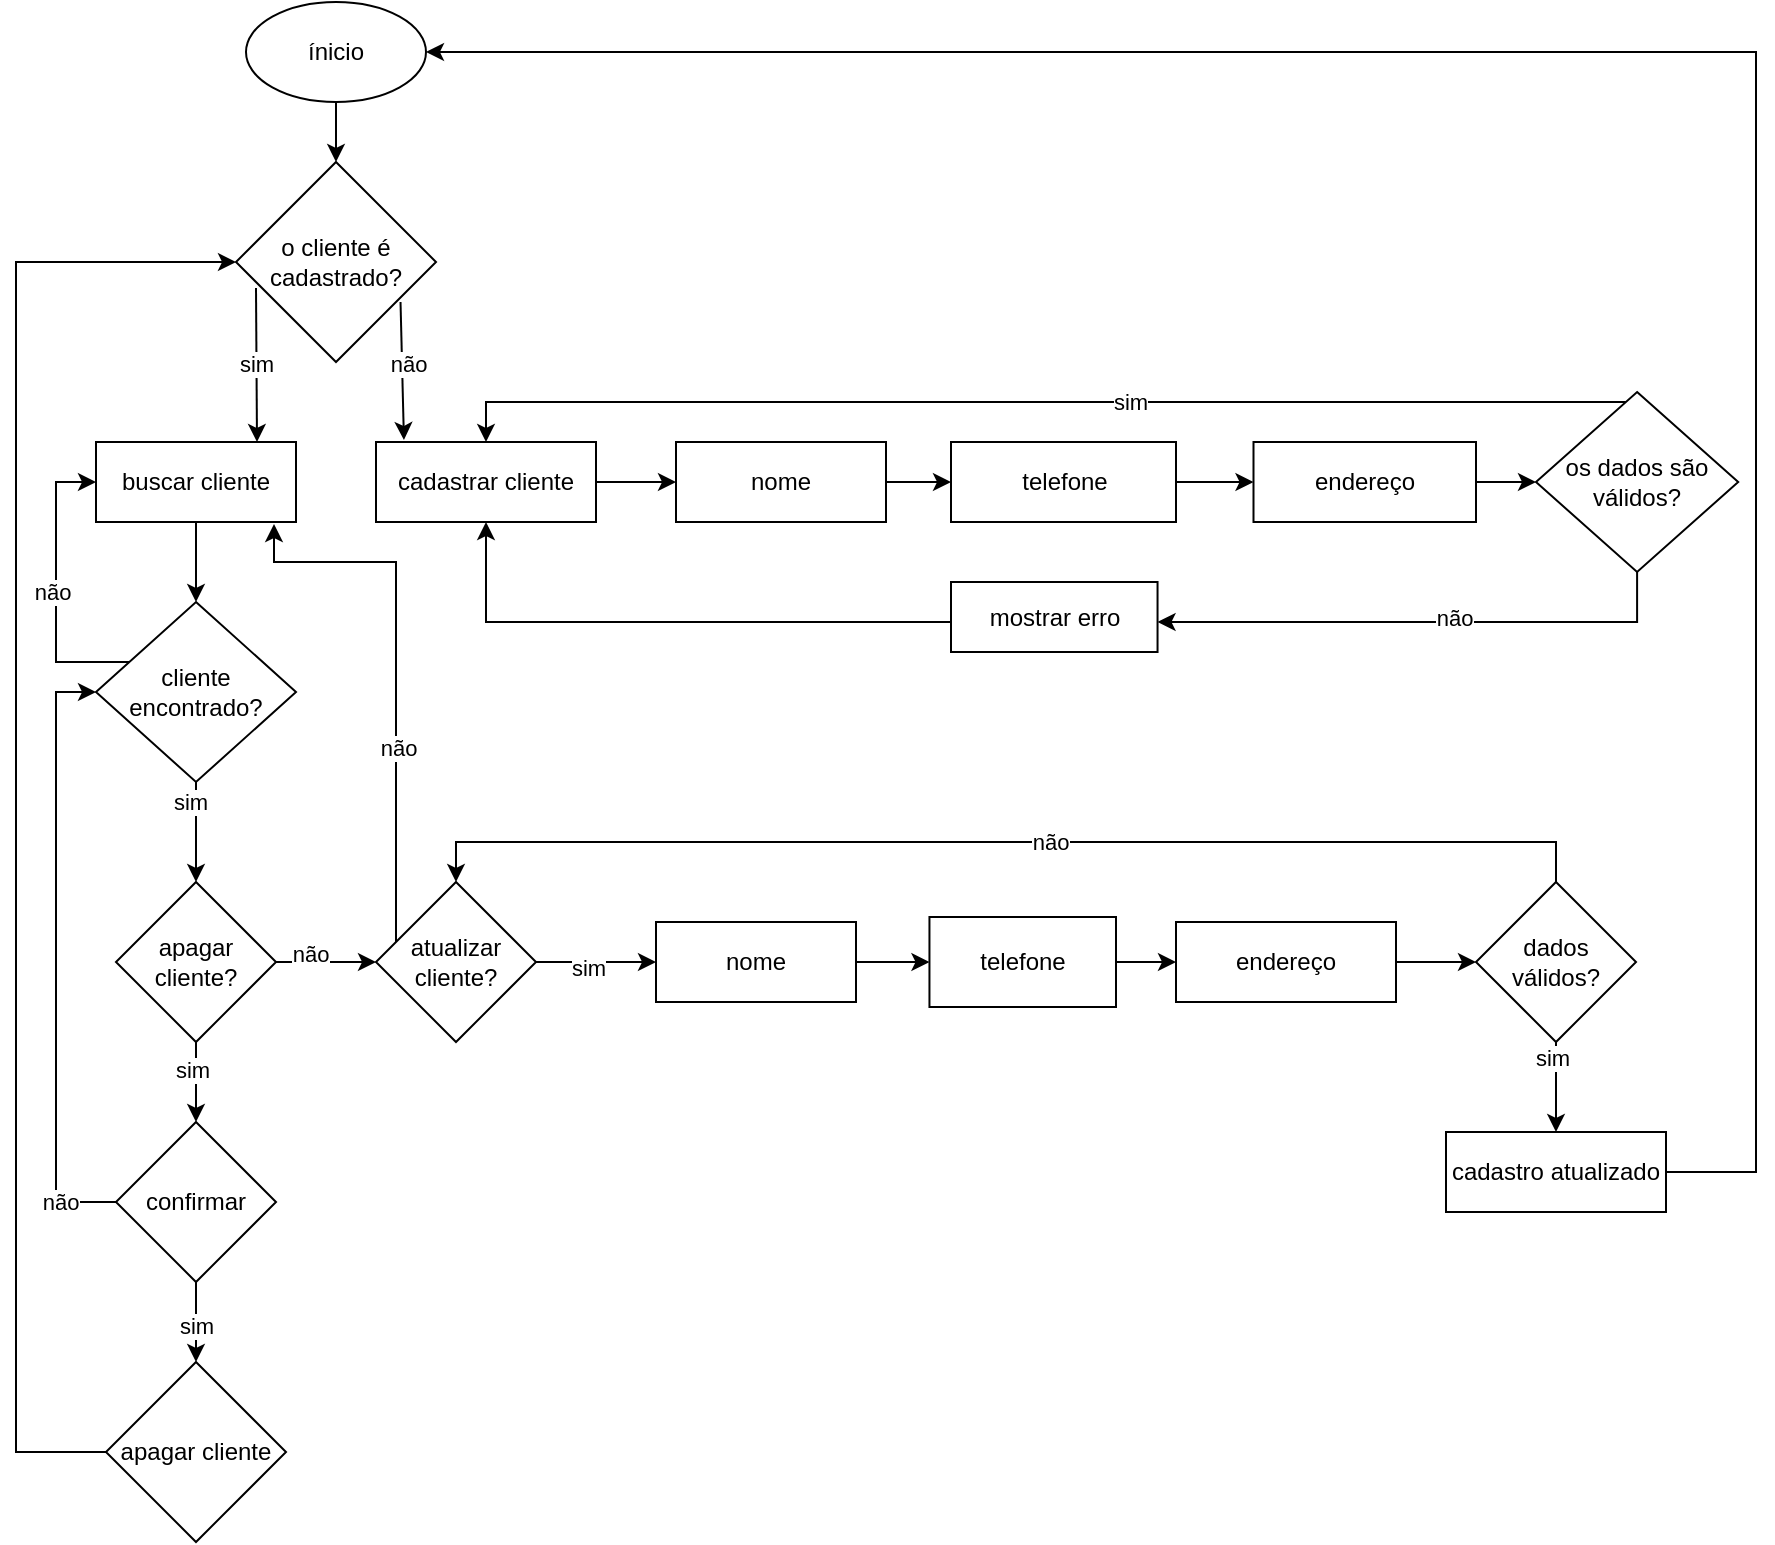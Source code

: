 <mxfile version="24.5.2" type="device" pages="7">
  <diagram name="Página-1" id="louto1YrXL30ZH2oLwXY">
    <mxGraphModel dx="2261" dy="782" grid="1" gridSize="10" guides="1" tooltips="1" connect="1" arrows="1" fold="1" page="1" pageScale="1" pageWidth="827" pageHeight="1169" math="0" shadow="0">
      <root>
        <mxCell id="0" />
        <mxCell id="1" parent="0" />
        <mxCell id="0MGvuUkC2hQWsxMSlu26-6" value="" style="edgeStyle=orthogonalEdgeStyle;rounded=0;orthogonalLoop=1;jettySize=auto;html=1;" parent="1" source="R13zUvl5x-ow0rg93U1--1" target="0MGvuUkC2hQWsxMSlu26-5" edge="1">
          <mxGeometry relative="1" as="geometry" />
        </mxCell>
        <mxCell id="R13zUvl5x-ow0rg93U1--1" value="ínicio" style="ellipse;whiteSpace=wrap;html=1;" parent="1" vertex="1">
          <mxGeometry x="-305" width="90" height="50" as="geometry" />
        </mxCell>
        <mxCell id="0MGvuUkC2hQWsxMSlu26-11" value="" style="edgeStyle=orthogonalEdgeStyle;rounded=0;orthogonalLoop=1;jettySize=auto;html=1;" parent="1" source="R13zUvl5x-ow0rg93U1--33" target="0MGvuUkC2hQWsxMSlu26-10" edge="1">
          <mxGeometry relative="1" as="geometry" />
        </mxCell>
        <mxCell id="R13zUvl5x-ow0rg93U1--33" value="buscar cliente" style="rounded=0;whiteSpace=wrap;html=1;" parent="1" vertex="1">
          <mxGeometry x="-380" y="220" width="100" height="40" as="geometry" />
        </mxCell>
        <mxCell id="R13zUvl5x-ow0rg93U1--36" value="" style="edgeStyle=orthogonalEdgeStyle;rounded=0;orthogonalLoop=1;jettySize=auto;html=1;" parent="1" source="R13zUvl5x-ow0rg93U1--34" target="R13zUvl5x-ow0rg93U1--35" edge="1">
          <mxGeometry relative="1" as="geometry" />
        </mxCell>
        <mxCell id="R13zUvl5x-ow0rg93U1--34" value="cadastrar cliente" style="rounded=0;whiteSpace=wrap;html=1;" parent="1" vertex="1">
          <mxGeometry x="-240" y="220" width="110" height="40" as="geometry" />
        </mxCell>
        <mxCell id="R13zUvl5x-ow0rg93U1--38" value="" style="edgeStyle=orthogonalEdgeStyle;rounded=0;orthogonalLoop=1;jettySize=auto;html=1;" parent="1" source="R13zUvl5x-ow0rg93U1--35" target="R13zUvl5x-ow0rg93U1--37" edge="1">
          <mxGeometry relative="1" as="geometry" />
        </mxCell>
        <mxCell id="R13zUvl5x-ow0rg93U1--35" value="nome" style="whiteSpace=wrap;html=1;rounded=0;" parent="1" vertex="1">
          <mxGeometry x="-90" y="220" width="105" height="40" as="geometry" />
        </mxCell>
        <mxCell id="R13zUvl5x-ow0rg93U1--40" value="" style="edgeStyle=orthogonalEdgeStyle;rounded=0;orthogonalLoop=1;jettySize=auto;html=1;" parent="1" source="R13zUvl5x-ow0rg93U1--37" target="R13zUvl5x-ow0rg93U1--39" edge="1">
          <mxGeometry relative="1" as="geometry" />
        </mxCell>
        <mxCell id="R13zUvl5x-ow0rg93U1--37" value="telefone" style="whiteSpace=wrap;html=1;rounded=0;" parent="1" vertex="1">
          <mxGeometry x="47.5" y="220" width="112.5" height="40" as="geometry" />
        </mxCell>
        <mxCell id="R13zUvl5x-ow0rg93U1--42" value="" style="edgeStyle=orthogonalEdgeStyle;rounded=0;orthogonalLoop=1;jettySize=auto;html=1;" parent="1" source="R13zUvl5x-ow0rg93U1--39" target="R13zUvl5x-ow0rg93U1--41" edge="1">
          <mxGeometry relative="1" as="geometry" />
        </mxCell>
        <mxCell id="R13zUvl5x-ow0rg93U1--39" value="endereço" style="whiteSpace=wrap;html=1;rounded=0;" parent="1" vertex="1">
          <mxGeometry x="198.75" y="220" width="111.25" height="40" as="geometry" />
        </mxCell>
        <mxCell id="0-9jUQh1I0k9444GeBI5-8" value="" style="edgeStyle=orthogonalEdgeStyle;rounded=0;orthogonalLoop=1;jettySize=auto;html=1;" parent="1" source="R13zUvl5x-ow0rg93U1--41" target="0-9jUQh1I0k9444GeBI5-7" edge="1">
          <mxGeometry relative="1" as="geometry">
            <Array as="points">
              <mxPoint x="391" y="310" />
            </Array>
          </mxGeometry>
        </mxCell>
        <mxCell id="0-9jUQh1I0k9444GeBI5-9" value="não" style="edgeLabel;html=1;align=center;verticalAlign=middle;resizable=0;points=[];" parent="0-9jUQh1I0k9444GeBI5-8" vertex="1" connectable="0">
          <mxGeometry x="-0.12" y="-2" relative="1" as="geometry">
            <mxPoint as="offset" />
          </mxGeometry>
        </mxCell>
        <mxCell id="0MGvuUkC2hQWsxMSlu26-67" style="edgeStyle=orthogonalEdgeStyle;rounded=0;orthogonalLoop=1;jettySize=auto;html=1;entryX=0.5;entryY=0;entryDx=0;entryDy=0;" parent="1" source="R13zUvl5x-ow0rg93U1--41" target="R13zUvl5x-ow0rg93U1--34" edge="1">
          <mxGeometry relative="1" as="geometry">
            <Array as="points">
              <mxPoint x="-185" y="200" />
            </Array>
          </mxGeometry>
        </mxCell>
        <mxCell id="0MGvuUkC2hQWsxMSlu26-68" value="sim" style="edgeLabel;html=1;align=center;verticalAlign=middle;resizable=0;points=[];" parent="0MGvuUkC2hQWsxMSlu26-67" vertex="1" connectable="0">
          <mxGeometry x="-0.16" relative="1" as="geometry">
            <mxPoint as="offset" />
          </mxGeometry>
        </mxCell>
        <mxCell id="R13zUvl5x-ow0rg93U1--41" value="os dados são válidos?" style="rhombus;whiteSpace=wrap;html=1;rounded=0;" parent="1" vertex="1">
          <mxGeometry x="340" y="195" width="101.1" height="90" as="geometry" />
        </mxCell>
        <mxCell id="0-9jUQh1I0k9444GeBI5-10" style="edgeStyle=orthogonalEdgeStyle;rounded=0;orthogonalLoop=1;jettySize=auto;html=1;entryX=0.5;entryY=1;entryDx=0;entryDy=0;" parent="1" source="0-9jUQh1I0k9444GeBI5-7" target="R13zUvl5x-ow0rg93U1--34" edge="1">
          <mxGeometry relative="1" as="geometry">
            <Array as="points">
              <mxPoint x="-185" y="310" />
            </Array>
          </mxGeometry>
        </mxCell>
        <mxCell id="0-9jUQh1I0k9444GeBI5-7" value="mostrar erro" style="whiteSpace=wrap;html=1;rounded=0;" parent="1" vertex="1">
          <mxGeometry x="47.5" y="290" width="103.27" height="35" as="geometry" />
        </mxCell>
        <mxCell id="0MGvuUkC2hQWsxMSlu26-1" value="" style="endArrow=classic;html=1;rounded=0;exitX=0.1;exitY=0.63;exitDx=0;exitDy=0;exitPerimeter=0;" parent="1" source="0MGvuUkC2hQWsxMSlu26-5" edge="1">
          <mxGeometry width="50" height="50" relative="1" as="geometry">
            <mxPoint x="-300" y="155" as="sourcePoint" />
            <mxPoint x="-299.5" y="220" as="targetPoint" />
            <Array as="points" />
          </mxGeometry>
        </mxCell>
        <mxCell id="0MGvuUkC2hQWsxMSlu26-3" value="sim" style="edgeLabel;html=1;align=center;verticalAlign=middle;resizable=0;points=[];" parent="0MGvuUkC2hQWsxMSlu26-1" vertex="1" connectable="0">
          <mxGeometry x="-0.015" relative="1" as="geometry">
            <mxPoint as="offset" />
          </mxGeometry>
        </mxCell>
        <mxCell id="0MGvuUkC2hQWsxMSlu26-5" value="o cliente é cadastrado?" style="rhombus;whiteSpace=wrap;html=1;" parent="1" vertex="1">
          <mxGeometry x="-310" y="80" width="100" height="100" as="geometry" />
        </mxCell>
        <mxCell id="0MGvuUkC2hQWsxMSlu26-7" value="" style="endArrow=classic;html=1;rounded=0;exitX=0.86;exitY=0.71;exitDx=0;exitDy=0;exitPerimeter=0;entryX=0.127;entryY=-0.025;entryDx=0;entryDy=0;entryPerimeter=0;" parent="1" target="R13zUvl5x-ow0rg93U1--34" edge="1">
          <mxGeometry width="50" height="50" relative="1" as="geometry">
            <mxPoint x="-227.74" y="150" as="sourcePoint" />
            <mxPoint x="-197.504" y="219" as="targetPoint" />
            <Array as="points" />
          </mxGeometry>
        </mxCell>
        <mxCell id="0MGvuUkC2hQWsxMSlu26-8" value="não" style="edgeLabel;html=1;align=center;verticalAlign=middle;resizable=0;points=[];" parent="0MGvuUkC2hQWsxMSlu26-7" vertex="1" connectable="0">
          <mxGeometry x="-0.099" y="3" relative="1" as="geometry">
            <mxPoint as="offset" />
          </mxGeometry>
        </mxCell>
        <mxCell id="0MGvuUkC2hQWsxMSlu26-13" style="edgeStyle=orthogonalEdgeStyle;rounded=0;orthogonalLoop=1;jettySize=auto;html=1;entryX=0;entryY=0.5;entryDx=0;entryDy=0;" parent="1" source="0MGvuUkC2hQWsxMSlu26-10" target="R13zUvl5x-ow0rg93U1--33" edge="1">
          <mxGeometry relative="1" as="geometry">
            <Array as="points">
              <mxPoint x="-400" y="330" />
              <mxPoint x="-400" y="240" />
            </Array>
          </mxGeometry>
        </mxCell>
        <mxCell id="0MGvuUkC2hQWsxMSlu26-14" value="não" style="edgeLabel;html=1;align=center;verticalAlign=middle;resizable=0;points=[];" parent="0MGvuUkC2hQWsxMSlu26-13" vertex="1" connectable="0">
          <mxGeometry x="-0.021" y="2" relative="1" as="geometry">
            <mxPoint as="offset" />
          </mxGeometry>
        </mxCell>
        <mxCell id="0MGvuUkC2hQWsxMSlu26-19" value="" style="edgeStyle=orthogonalEdgeStyle;rounded=0;orthogonalLoop=1;jettySize=auto;html=1;" parent="1" source="0MGvuUkC2hQWsxMSlu26-10" edge="1">
          <mxGeometry relative="1" as="geometry">
            <mxPoint x="-330" y="440" as="targetPoint" />
            <Array as="points">
              <mxPoint x="-330" y="410" />
              <mxPoint x="-330" y="410" />
            </Array>
          </mxGeometry>
        </mxCell>
        <mxCell id="0MGvuUkC2hQWsxMSlu26-20" value="sim" style="edgeLabel;html=1;align=center;verticalAlign=middle;resizable=0;points=[];" parent="0MGvuUkC2hQWsxMSlu26-19" vertex="1" connectable="0">
          <mxGeometry x="-0.6" y="-3" relative="1" as="geometry">
            <mxPoint as="offset" />
          </mxGeometry>
        </mxCell>
        <mxCell id="0MGvuUkC2hQWsxMSlu26-10" value="cliente encontrado?" style="rhombus;whiteSpace=wrap;html=1;rounded=0;" parent="1" vertex="1">
          <mxGeometry x="-380" y="300" width="100" height="90" as="geometry" />
        </mxCell>
        <mxCell id="0MGvuUkC2hQWsxMSlu26-24" value="" style="edgeStyle=orthogonalEdgeStyle;rounded=0;orthogonalLoop=1;jettySize=auto;html=1;" parent="1" source="0MGvuUkC2hQWsxMSlu26-21" target="0MGvuUkC2hQWsxMSlu26-23" edge="1">
          <mxGeometry relative="1" as="geometry" />
        </mxCell>
        <mxCell id="0MGvuUkC2hQWsxMSlu26-29" value="sim" style="edgeLabel;html=1;align=center;verticalAlign=middle;resizable=0;points=[];" parent="0MGvuUkC2hQWsxMSlu26-24" vertex="1" connectable="0">
          <mxGeometry x="-0.3" y="-2" relative="1" as="geometry">
            <mxPoint as="offset" />
          </mxGeometry>
        </mxCell>
        <mxCell id="0MGvuUkC2hQWsxMSlu26-40" value="" style="edgeStyle=orthogonalEdgeStyle;rounded=0;orthogonalLoop=1;jettySize=auto;html=1;" parent="1" source="0MGvuUkC2hQWsxMSlu26-21" target="0MGvuUkC2hQWsxMSlu26-39" edge="1">
          <mxGeometry relative="1" as="geometry" />
        </mxCell>
        <mxCell id="0MGvuUkC2hQWsxMSlu26-41" value="não" style="edgeLabel;html=1;align=center;verticalAlign=middle;resizable=0;points=[];" parent="0MGvuUkC2hQWsxMSlu26-40" vertex="1" connectable="0">
          <mxGeometry x="-0.32" y="4" relative="1" as="geometry">
            <mxPoint as="offset" />
          </mxGeometry>
        </mxCell>
        <mxCell id="0MGvuUkC2hQWsxMSlu26-21" value="apagar cliente?" style="rhombus;whiteSpace=wrap;html=1;rounded=0;" parent="1" vertex="1">
          <mxGeometry x="-370" y="440" width="80" height="80" as="geometry" />
        </mxCell>
        <mxCell id="0MGvuUkC2hQWsxMSlu26-26" value="" style="edgeStyle=orthogonalEdgeStyle;rounded=0;orthogonalLoop=1;jettySize=auto;html=1;" parent="1" source="0MGvuUkC2hQWsxMSlu26-23" target="0MGvuUkC2hQWsxMSlu26-25" edge="1">
          <mxGeometry relative="1" as="geometry" />
        </mxCell>
        <mxCell id="0MGvuUkC2hQWsxMSlu26-30" value="sim" style="edgeLabel;html=1;align=center;verticalAlign=middle;resizable=0;points=[];" parent="0MGvuUkC2hQWsxMSlu26-26" vertex="1" connectable="0">
          <mxGeometry x="0.1" relative="1" as="geometry">
            <mxPoint as="offset" />
          </mxGeometry>
        </mxCell>
        <mxCell id="0MGvuUkC2hQWsxMSlu26-35" style="edgeStyle=orthogonalEdgeStyle;rounded=0;orthogonalLoop=1;jettySize=auto;html=1;entryX=0;entryY=0.5;entryDx=0;entryDy=0;" parent="1" source="0MGvuUkC2hQWsxMSlu26-23" target="0MGvuUkC2hQWsxMSlu26-10" edge="1">
          <mxGeometry relative="1" as="geometry">
            <Array as="points">
              <mxPoint x="-400" y="600" />
              <mxPoint x="-400" y="345" />
            </Array>
          </mxGeometry>
        </mxCell>
        <mxCell id="0MGvuUkC2hQWsxMSlu26-36" value="não" style="edgeLabel;html=1;align=center;verticalAlign=middle;resizable=0;points=[];" parent="0MGvuUkC2hQWsxMSlu26-35" vertex="1" connectable="0">
          <mxGeometry x="-0.816" relative="1" as="geometry">
            <mxPoint as="offset" />
          </mxGeometry>
        </mxCell>
        <mxCell id="0MGvuUkC2hQWsxMSlu26-23" value="confirmar" style="rhombus;whiteSpace=wrap;html=1;rounded=0;" parent="1" vertex="1">
          <mxGeometry x="-370" y="560" width="80" height="80" as="geometry" />
        </mxCell>
        <mxCell id="0MGvuUkC2hQWsxMSlu26-28" style="edgeStyle=orthogonalEdgeStyle;rounded=0;orthogonalLoop=1;jettySize=auto;html=1;entryX=0;entryY=0.5;entryDx=0;entryDy=0;" parent="1" source="0MGvuUkC2hQWsxMSlu26-25" target="0MGvuUkC2hQWsxMSlu26-5" edge="1">
          <mxGeometry relative="1" as="geometry">
            <Array as="points">
              <mxPoint x="-420" y="725" />
              <mxPoint x="-420" y="130" />
            </Array>
          </mxGeometry>
        </mxCell>
        <mxCell id="0MGvuUkC2hQWsxMSlu26-25" value="apagar cliente" style="rhombus;whiteSpace=wrap;html=1;rounded=0;" parent="1" vertex="1">
          <mxGeometry x="-375" y="680" width="90" height="90" as="geometry" />
        </mxCell>
        <mxCell id="0MGvuUkC2hQWsxMSlu26-52" value="" style="edgeStyle=orthogonalEdgeStyle;rounded=0;orthogonalLoop=1;jettySize=auto;html=1;" parent="1" source="0MGvuUkC2hQWsxMSlu26-39" target="0MGvuUkC2hQWsxMSlu26-51" edge="1">
          <mxGeometry relative="1" as="geometry" />
        </mxCell>
        <mxCell id="0MGvuUkC2hQWsxMSlu26-59" value="sim" style="edgeLabel;html=1;align=center;verticalAlign=middle;resizable=0;points=[];" parent="0MGvuUkC2hQWsxMSlu26-52" vertex="1" connectable="0">
          <mxGeometry x="-0.15" y="-3" relative="1" as="geometry">
            <mxPoint as="offset" />
          </mxGeometry>
        </mxCell>
        <mxCell id="0MGvuUkC2hQWsxMSlu26-39" value="atualizar cliente?" style="rhombus;whiteSpace=wrap;html=1;rounded=0;" parent="1" vertex="1">
          <mxGeometry x="-240" y="440" width="80" height="80" as="geometry" />
        </mxCell>
        <mxCell id="0MGvuUkC2hQWsxMSlu26-45" style="edgeStyle=orthogonalEdgeStyle;rounded=0;orthogonalLoop=1;jettySize=auto;html=1;entryX=0.89;entryY=1.025;entryDx=0;entryDy=0;entryPerimeter=0;" parent="1" source="0MGvuUkC2hQWsxMSlu26-39" target="R13zUvl5x-ow0rg93U1--33" edge="1">
          <mxGeometry relative="1" as="geometry">
            <Array as="points">
              <mxPoint x="-230" y="280" />
              <mxPoint x="-291" y="280" />
            </Array>
          </mxGeometry>
        </mxCell>
        <mxCell id="0MGvuUkC2hQWsxMSlu26-46" value="não" style="edgeLabel;html=1;align=center;verticalAlign=middle;resizable=0;points=[];" parent="0MGvuUkC2hQWsxMSlu26-45" vertex="1" connectable="0">
          <mxGeometry x="-0.281" y="-1" relative="1" as="geometry">
            <mxPoint as="offset" />
          </mxGeometry>
        </mxCell>
        <mxCell id="0MGvuUkC2hQWsxMSlu26-54" value="" style="edgeStyle=orthogonalEdgeStyle;rounded=0;orthogonalLoop=1;jettySize=auto;html=1;" parent="1" source="0MGvuUkC2hQWsxMSlu26-51" target="0MGvuUkC2hQWsxMSlu26-53" edge="1">
          <mxGeometry relative="1" as="geometry" />
        </mxCell>
        <mxCell id="0MGvuUkC2hQWsxMSlu26-51" value="nome" style="whiteSpace=wrap;html=1;rounded=0;" parent="1" vertex="1">
          <mxGeometry x="-100" y="460" width="100" height="40" as="geometry" />
        </mxCell>
        <mxCell id="0MGvuUkC2hQWsxMSlu26-56" value="" style="edgeStyle=orthogonalEdgeStyle;rounded=0;orthogonalLoop=1;jettySize=auto;html=1;" parent="1" source="0MGvuUkC2hQWsxMSlu26-53" target="0MGvuUkC2hQWsxMSlu26-55" edge="1">
          <mxGeometry relative="1" as="geometry" />
        </mxCell>
        <mxCell id="0MGvuUkC2hQWsxMSlu26-53" value="telefone" style="whiteSpace=wrap;html=1;rounded=0;" parent="1" vertex="1">
          <mxGeometry x="36.73" y="457.5" width="93.27" height="45" as="geometry" />
        </mxCell>
        <mxCell id="0MGvuUkC2hQWsxMSlu26-58" value="" style="edgeStyle=orthogonalEdgeStyle;rounded=0;orthogonalLoop=1;jettySize=auto;html=1;" parent="1" source="0MGvuUkC2hQWsxMSlu26-55" target="0MGvuUkC2hQWsxMSlu26-57" edge="1">
          <mxGeometry relative="1" as="geometry" />
        </mxCell>
        <mxCell id="0MGvuUkC2hQWsxMSlu26-55" value="endereço" style="whiteSpace=wrap;html=1;rounded=0;" parent="1" vertex="1">
          <mxGeometry x="160" y="460" width="110" height="40" as="geometry" />
        </mxCell>
        <mxCell id="0MGvuUkC2hQWsxMSlu26-61" style="edgeStyle=orthogonalEdgeStyle;rounded=0;orthogonalLoop=1;jettySize=auto;html=1;entryX=0.5;entryY=0;entryDx=0;entryDy=0;" parent="1" source="0MGvuUkC2hQWsxMSlu26-57" target="0MGvuUkC2hQWsxMSlu26-39" edge="1">
          <mxGeometry relative="1" as="geometry">
            <Array as="points">
              <mxPoint x="350" y="420" />
              <mxPoint x="-200" y="420" />
            </Array>
          </mxGeometry>
        </mxCell>
        <mxCell id="0MGvuUkC2hQWsxMSlu26-62" value="não" style="edgeLabel;html=1;align=center;verticalAlign=middle;resizable=0;points=[];" parent="0MGvuUkC2hQWsxMSlu26-61" vertex="1" connectable="0">
          <mxGeometry x="-0.075" relative="1" as="geometry">
            <mxPoint as="offset" />
          </mxGeometry>
        </mxCell>
        <mxCell id="0MGvuUkC2hQWsxMSlu26-64" value="" style="edgeStyle=orthogonalEdgeStyle;rounded=0;orthogonalLoop=1;jettySize=auto;html=1;" parent="1" source="0MGvuUkC2hQWsxMSlu26-57" target="0MGvuUkC2hQWsxMSlu26-63" edge="1">
          <mxGeometry relative="1" as="geometry" />
        </mxCell>
        <mxCell id="0MGvuUkC2hQWsxMSlu26-65" value="sim" style="edgeLabel;html=1;align=center;verticalAlign=middle;resizable=0;points=[];" parent="0MGvuUkC2hQWsxMSlu26-64" vertex="1" connectable="0">
          <mxGeometry x="-0.644" y="-2" relative="1" as="geometry">
            <mxPoint as="offset" />
          </mxGeometry>
        </mxCell>
        <mxCell id="0MGvuUkC2hQWsxMSlu26-57" value="dados válidos?" style="rhombus;whiteSpace=wrap;html=1;rounded=0;" parent="1" vertex="1">
          <mxGeometry x="310" y="440" width="80" height="80" as="geometry" />
        </mxCell>
        <mxCell id="0MGvuUkC2hQWsxMSlu26-66" style="edgeStyle=orthogonalEdgeStyle;rounded=0;orthogonalLoop=1;jettySize=auto;html=1;entryX=1;entryY=0.5;entryDx=0;entryDy=0;" parent="1" source="0MGvuUkC2hQWsxMSlu26-63" target="R13zUvl5x-ow0rg93U1--1" edge="1">
          <mxGeometry relative="1" as="geometry">
            <Array as="points">
              <mxPoint x="450" y="585" />
              <mxPoint x="450" y="25" />
            </Array>
          </mxGeometry>
        </mxCell>
        <mxCell id="0MGvuUkC2hQWsxMSlu26-63" value="cadastro atualizado" style="rounded=0;whiteSpace=wrap;html=1;" parent="1" vertex="1">
          <mxGeometry x="295" y="565" width="110" height="40" as="geometry" />
        </mxCell>
      </root>
    </mxGraphModel>
  </diagram>
  <diagram id="gDACRDrU7-Lmz2l0eo1l" name="Página-2">
    <mxGraphModel dx="2261" dy="1951" grid="1" gridSize="10" guides="1" tooltips="1" connect="1" arrows="1" fold="1" page="1" pageScale="1" pageWidth="827" pageHeight="1169" math="0" shadow="0">
      <root>
        <mxCell id="0" />
        <mxCell id="1" parent="0" />
        <mxCell id="cqNTQ2aYA3eWZgkYHE7n-1" value="" style="edgeStyle=orthogonalEdgeStyle;rounded=0;orthogonalLoop=1;jettySize=auto;html=1;" parent="1" target="cqNTQ2aYA3eWZgkYHE7n-21" edge="1">
          <mxGeometry relative="1" as="geometry">
            <mxPoint x="-260" y="50" as="sourcePoint" />
          </mxGeometry>
        </mxCell>
        <mxCell id="cqNTQ2aYA3eWZgkYHE7n-2" value="" style="edgeStyle=orthogonalEdgeStyle;rounded=0;orthogonalLoop=1;jettySize=auto;html=1;" parent="1" source="cqNTQ2aYA3eWZgkYHE7n-3" target="cqNTQ2aYA3eWZgkYHE7n-28" edge="1">
          <mxGeometry relative="1" as="geometry" />
        </mxCell>
        <mxCell id="cqNTQ2aYA3eWZgkYHE7n-3" value="&lt;font style=&quot;vertical-align: inherit;&quot;&gt;&lt;font style=&quot;vertical-align: inherit;&quot;&gt;buscar fornecedor&lt;/font&gt;&lt;/font&gt;" style="rounded=0;whiteSpace=wrap;html=1;" parent="1" vertex="1">
          <mxGeometry x="-380" y="220" width="100" height="40" as="geometry" />
        </mxCell>
        <mxCell id="cqNTQ2aYA3eWZgkYHE7n-4" value="" style="edgeStyle=orthogonalEdgeStyle;rounded=0;orthogonalLoop=1;jettySize=auto;html=1;" parent="1" source="cqNTQ2aYA3eWZgkYHE7n-5" target="cqNTQ2aYA3eWZgkYHE7n-7" edge="1">
          <mxGeometry relative="1" as="geometry" />
        </mxCell>
        <mxCell id="cqNTQ2aYA3eWZgkYHE7n-5" value="&lt;font style=&quot;vertical-align: inherit;&quot;&gt;&lt;font style=&quot;vertical-align: inherit;&quot;&gt;cadastrar fornecedor&lt;/font&gt;&lt;/font&gt;" style="rounded=0;whiteSpace=wrap;html=1;" parent="1" vertex="1">
          <mxGeometry x="-240" y="220" width="110" height="40" as="geometry" />
        </mxCell>
        <mxCell id="cqNTQ2aYA3eWZgkYHE7n-6" value="" style="edgeStyle=orthogonalEdgeStyle;rounded=0;orthogonalLoop=1;jettySize=auto;html=1;" parent="1" source="cqNTQ2aYA3eWZgkYHE7n-7" target="cqNTQ2aYA3eWZgkYHE7n-9" edge="1">
          <mxGeometry relative="1" as="geometry" />
        </mxCell>
        <mxCell id="cqNTQ2aYA3eWZgkYHE7n-7" value="nome" style="whiteSpace=wrap;html=1;rounded=0;" parent="1" vertex="1">
          <mxGeometry x="-90" y="220" width="105" height="40" as="geometry" />
        </mxCell>
        <mxCell id="cqNTQ2aYA3eWZgkYHE7n-8" value="" style="edgeStyle=orthogonalEdgeStyle;rounded=0;orthogonalLoop=1;jettySize=auto;html=1;" parent="1" source="cqNTQ2aYA3eWZgkYHE7n-9" target="cqNTQ2aYA3eWZgkYHE7n-11" edge="1">
          <mxGeometry relative="1" as="geometry" />
        </mxCell>
        <mxCell id="cqNTQ2aYA3eWZgkYHE7n-9" value="telefone" style="whiteSpace=wrap;html=1;rounded=0;" parent="1" vertex="1">
          <mxGeometry x="47.5" y="220" width="112.5" height="40" as="geometry" />
        </mxCell>
        <mxCell id="cqNTQ2aYA3eWZgkYHE7n-10" value="" style="edgeStyle=orthogonalEdgeStyle;rounded=0;orthogonalLoop=1;jettySize=auto;html=1;" parent="1" source="cqNTQ2aYA3eWZgkYHE7n-11" target="cqNTQ2aYA3eWZgkYHE7n-16" edge="1">
          <mxGeometry relative="1" as="geometry" />
        </mxCell>
        <mxCell id="cqNTQ2aYA3eWZgkYHE7n-11" value="&lt;font style=&quot;vertical-align: inherit;&quot;&gt;&lt;font style=&quot;vertical-align: inherit;&quot;&gt;e-mail&lt;/font&gt;&lt;/font&gt;" style="whiteSpace=wrap;html=1;rounded=0;" parent="1" vertex="1">
          <mxGeometry x="198.75" y="220" width="111.25" height="40" as="geometry" />
        </mxCell>
        <mxCell id="cqNTQ2aYA3eWZgkYHE7n-12" value="" style="edgeStyle=orthogonalEdgeStyle;rounded=0;orthogonalLoop=1;jettySize=auto;html=1;" parent="1" source="cqNTQ2aYA3eWZgkYHE7n-16" target="cqNTQ2aYA3eWZgkYHE7n-18" edge="1">
          <mxGeometry relative="1" as="geometry">
            <Array as="points">
              <mxPoint x="391" y="310" />
            </Array>
          </mxGeometry>
        </mxCell>
        <mxCell id="cqNTQ2aYA3eWZgkYHE7n-13" value="não" style="edgeLabel;html=1;align=center;verticalAlign=middle;resizable=0;points=[];" parent="cqNTQ2aYA3eWZgkYHE7n-12" vertex="1" connectable="0">
          <mxGeometry x="-0.12" y="-2" relative="1" as="geometry">
            <mxPoint as="offset" />
          </mxGeometry>
        </mxCell>
        <mxCell id="cqNTQ2aYA3eWZgkYHE7n-14" style="edgeStyle=orthogonalEdgeStyle;rounded=0;orthogonalLoop=1;jettySize=auto;html=1;entryX=0.5;entryY=0;entryDx=0;entryDy=0;" parent="1" source="cqNTQ2aYA3eWZgkYHE7n-16" target="cqNTQ2aYA3eWZgkYHE7n-5" edge="1">
          <mxGeometry relative="1" as="geometry">
            <Array as="points">
              <mxPoint x="-185" y="200" />
            </Array>
          </mxGeometry>
        </mxCell>
        <mxCell id="cqNTQ2aYA3eWZgkYHE7n-15" value="sim" style="edgeLabel;html=1;align=center;verticalAlign=middle;resizable=0;points=[];" parent="cqNTQ2aYA3eWZgkYHE7n-14" vertex="1" connectable="0">
          <mxGeometry x="-0.16" relative="1" as="geometry">
            <mxPoint as="offset" />
          </mxGeometry>
        </mxCell>
        <mxCell id="cqNTQ2aYA3eWZgkYHE7n-16" value="os dados são válidos?" style="rhombus;whiteSpace=wrap;html=1;rounded=0;" parent="1" vertex="1">
          <mxGeometry x="340" y="195" width="101.1" height="90" as="geometry" />
        </mxCell>
        <mxCell id="cqNTQ2aYA3eWZgkYHE7n-17" style="edgeStyle=orthogonalEdgeStyle;rounded=0;orthogonalLoop=1;jettySize=auto;html=1;entryX=0.5;entryY=1;entryDx=0;entryDy=0;" parent="1" source="cqNTQ2aYA3eWZgkYHE7n-18" target="cqNTQ2aYA3eWZgkYHE7n-5" edge="1">
          <mxGeometry relative="1" as="geometry">
            <Array as="points">
              <mxPoint x="-185" y="310" />
            </Array>
          </mxGeometry>
        </mxCell>
        <mxCell id="cqNTQ2aYA3eWZgkYHE7n-18" value="mostrar erro" style="whiteSpace=wrap;html=1;rounded=0;" parent="1" vertex="1">
          <mxGeometry x="47.5" y="290" width="103.27" height="35" as="geometry" />
        </mxCell>
        <mxCell id="cqNTQ2aYA3eWZgkYHE7n-19" value="" style="endArrow=classic;html=1;rounded=0;exitX=0.1;exitY=0.63;exitDx=0;exitDy=0;exitPerimeter=0;" parent="1" edge="1">
          <mxGeometry width="50" height="50" relative="1" as="geometry">
            <mxPoint x="-308" y="129.3" as="sourcePoint" />
            <mxPoint x="-308" y="220" as="targetPoint" />
            <Array as="points" />
          </mxGeometry>
        </mxCell>
        <mxCell id="cqNTQ2aYA3eWZgkYHE7n-20" value="sim" style="edgeLabel;html=1;align=center;verticalAlign=middle;resizable=0;points=[];" parent="cqNTQ2aYA3eWZgkYHE7n-19" vertex="1" connectable="0">
          <mxGeometry x="-0.015" relative="1" as="geometry">
            <mxPoint as="offset" />
          </mxGeometry>
        </mxCell>
        <mxCell id="cqNTQ2aYA3eWZgkYHE7n-21" value="&lt;font style=&quot;vertical-align: inherit;&quot;&gt;&lt;font style=&quot;vertical-align: inherit;&quot;&gt;o fornecedor está cadastrado?&lt;/font&gt;&lt;/font&gt;" style="rhombus;whiteSpace=wrap;html=1;" parent="1" vertex="1">
          <mxGeometry x="-320" y="70" width="120" height="110" as="geometry" />
        </mxCell>
        <mxCell id="cqNTQ2aYA3eWZgkYHE7n-22" value="" style="endArrow=classic;html=1;rounded=0;exitX=0.86;exitY=0.71;exitDx=0;exitDy=0;exitPerimeter=0;entryX=0.127;entryY=-0.025;entryDx=0;entryDy=0;entryPerimeter=0;" parent="1" target="cqNTQ2aYA3eWZgkYHE7n-5" edge="1">
          <mxGeometry width="50" height="50" relative="1" as="geometry">
            <mxPoint x="-227.74" y="150" as="sourcePoint" />
            <mxPoint x="-197.504" y="219" as="targetPoint" />
            <Array as="points" />
          </mxGeometry>
        </mxCell>
        <mxCell id="cqNTQ2aYA3eWZgkYHE7n-23" value="não" style="edgeLabel;html=1;align=center;verticalAlign=middle;resizable=0;points=[];" parent="cqNTQ2aYA3eWZgkYHE7n-22" vertex="1" connectable="0">
          <mxGeometry x="-0.099" y="3" relative="1" as="geometry">
            <mxPoint as="offset" />
          </mxGeometry>
        </mxCell>
        <mxCell id="cqNTQ2aYA3eWZgkYHE7n-24" style="edgeStyle=orthogonalEdgeStyle;rounded=0;orthogonalLoop=1;jettySize=auto;html=1;entryX=0;entryY=0.5;entryDx=0;entryDy=0;" parent="1" source="cqNTQ2aYA3eWZgkYHE7n-28" target="cqNTQ2aYA3eWZgkYHE7n-3" edge="1">
          <mxGeometry relative="1" as="geometry">
            <Array as="points">
              <mxPoint x="-400" y="330" />
              <mxPoint x="-400" y="240" />
            </Array>
          </mxGeometry>
        </mxCell>
        <mxCell id="cqNTQ2aYA3eWZgkYHE7n-25" value="não" style="edgeLabel;html=1;align=center;verticalAlign=middle;resizable=0;points=[];" parent="cqNTQ2aYA3eWZgkYHE7n-24" vertex="1" connectable="0">
          <mxGeometry x="-0.021" y="2" relative="1" as="geometry">
            <mxPoint as="offset" />
          </mxGeometry>
        </mxCell>
        <mxCell id="cqNTQ2aYA3eWZgkYHE7n-26" value="" style="edgeStyle=orthogonalEdgeStyle;rounded=0;orthogonalLoop=1;jettySize=auto;html=1;" parent="1" source="cqNTQ2aYA3eWZgkYHE7n-28" edge="1">
          <mxGeometry relative="1" as="geometry">
            <mxPoint x="-330" y="440" as="targetPoint" />
            <Array as="points">
              <mxPoint x="-330" y="410" />
              <mxPoint x="-330" y="410" />
            </Array>
          </mxGeometry>
        </mxCell>
        <mxCell id="cqNTQ2aYA3eWZgkYHE7n-27" value="sim" style="edgeLabel;html=1;align=center;verticalAlign=middle;resizable=0;points=[];" parent="cqNTQ2aYA3eWZgkYHE7n-26" vertex="1" connectable="0">
          <mxGeometry x="-0.6" y="-3" relative="1" as="geometry">
            <mxPoint as="offset" />
          </mxGeometry>
        </mxCell>
        <mxCell id="cqNTQ2aYA3eWZgkYHE7n-28" value="&lt;font style=&quot;vertical-align: inherit;&quot;&gt;&lt;font style=&quot;vertical-align: inherit;&quot;&gt;fornecedor encontrado?&lt;/font&gt;&lt;/font&gt;" style="rhombus;whiteSpace=wrap;html=1;rounded=0;" parent="1" vertex="1">
          <mxGeometry x="-380" y="300" width="100" height="90" as="geometry" />
        </mxCell>
        <mxCell id="cqNTQ2aYA3eWZgkYHE7n-29" value="" style="edgeStyle=orthogonalEdgeStyle;rounded=0;orthogonalLoop=1;jettySize=auto;html=1;" parent="1" source="cqNTQ2aYA3eWZgkYHE7n-33" target="cqNTQ2aYA3eWZgkYHE7n-38" edge="1">
          <mxGeometry relative="1" as="geometry" />
        </mxCell>
        <mxCell id="cqNTQ2aYA3eWZgkYHE7n-30" value="sim" style="edgeLabel;html=1;align=center;verticalAlign=middle;resizable=0;points=[];" parent="cqNTQ2aYA3eWZgkYHE7n-29" vertex="1" connectable="0">
          <mxGeometry x="-0.3" y="-2" relative="1" as="geometry">
            <mxPoint as="offset" />
          </mxGeometry>
        </mxCell>
        <mxCell id="cqNTQ2aYA3eWZgkYHE7n-31" value="" style="edgeStyle=orthogonalEdgeStyle;rounded=0;orthogonalLoop=1;jettySize=auto;html=1;" parent="1" source="cqNTQ2aYA3eWZgkYHE7n-33" target="cqNTQ2aYA3eWZgkYHE7n-43" edge="1">
          <mxGeometry relative="1" as="geometry">
            <Array as="points">
              <mxPoint x="-250" y="485" />
              <mxPoint x="-250" y="485" />
            </Array>
          </mxGeometry>
        </mxCell>
        <mxCell id="cqNTQ2aYA3eWZgkYHE7n-32" value="não" style="edgeLabel;html=1;align=center;verticalAlign=middle;resizable=0;points=[];" parent="cqNTQ2aYA3eWZgkYHE7n-31" vertex="1" connectable="0">
          <mxGeometry x="-0.32" y="4" relative="1" as="geometry">
            <mxPoint as="offset" />
          </mxGeometry>
        </mxCell>
        <mxCell id="cqNTQ2aYA3eWZgkYHE7n-33" value="&lt;font style=&quot;vertical-align: inherit;&quot;&gt;&lt;font style=&quot;vertical-align: inherit;&quot;&gt;apagar fornecedor?&lt;/font&gt;&lt;/font&gt;" style="rhombus;whiteSpace=wrap;html=1;rounded=0;" parent="1" vertex="1">
          <mxGeometry x="-380" y="440" width="90" height="90" as="geometry" />
        </mxCell>
        <mxCell id="cqNTQ2aYA3eWZgkYHE7n-34" value="" style="edgeStyle=orthogonalEdgeStyle;rounded=0;orthogonalLoop=1;jettySize=auto;html=1;" parent="1" source="cqNTQ2aYA3eWZgkYHE7n-38" target="cqNTQ2aYA3eWZgkYHE7n-40" edge="1">
          <mxGeometry relative="1" as="geometry" />
        </mxCell>
        <mxCell id="cqNTQ2aYA3eWZgkYHE7n-35" value="sim" style="edgeLabel;html=1;align=center;verticalAlign=middle;resizable=0;points=[];" parent="cqNTQ2aYA3eWZgkYHE7n-34" vertex="1" connectable="0">
          <mxGeometry x="0.1" relative="1" as="geometry">
            <mxPoint as="offset" />
          </mxGeometry>
        </mxCell>
        <mxCell id="cqNTQ2aYA3eWZgkYHE7n-36" style="edgeStyle=orthogonalEdgeStyle;rounded=0;orthogonalLoop=1;jettySize=auto;html=1;entryX=0;entryY=0.5;entryDx=0;entryDy=0;" parent="1" source="cqNTQ2aYA3eWZgkYHE7n-38" target="cqNTQ2aYA3eWZgkYHE7n-28" edge="1">
          <mxGeometry relative="1" as="geometry">
            <Array as="points">
              <mxPoint x="-400" y="600" />
              <mxPoint x="-400" y="345" />
            </Array>
          </mxGeometry>
        </mxCell>
        <mxCell id="cqNTQ2aYA3eWZgkYHE7n-37" value="não" style="edgeLabel;html=1;align=center;verticalAlign=middle;resizable=0;points=[];" parent="cqNTQ2aYA3eWZgkYHE7n-36" vertex="1" connectable="0">
          <mxGeometry x="-0.816" relative="1" as="geometry">
            <mxPoint as="offset" />
          </mxGeometry>
        </mxCell>
        <mxCell id="cqNTQ2aYA3eWZgkYHE7n-38" value="confirmar" style="rhombus;whiteSpace=wrap;html=1;rounded=0;" parent="1" vertex="1">
          <mxGeometry x="-375" y="565" width="80" height="80" as="geometry" />
        </mxCell>
        <mxCell id="6gB3CohbyRLGUaX-AqrX-2" style="edgeStyle=orthogonalEdgeStyle;rounded=0;orthogonalLoop=1;jettySize=auto;html=1;entryX=0;entryY=0.5;entryDx=0;entryDy=0;" edge="1" parent="1" source="cqNTQ2aYA3eWZgkYHE7n-40" target="cqNTQ2aYA3eWZgkYHE7n-21">
          <mxGeometry relative="1" as="geometry">
            <Array as="points">
              <mxPoint x="-420" y="725" />
              <mxPoint x="-420" y="125" />
            </Array>
          </mxGeometry>
        </mxCell>
        <mxCell id="cqNTQ2aYA3eWZgkYHE7n-40" value="&lt;font style=&quot;vertical-align: inherit;&quot;&gt;&lt;font style=&quot;vertical-align: inherit;&quot;&gt;apagar fornecedor&lt;/font&gt;&lt;/font&gt;" style="rhombus;whiteSpace=wrap;html=1;rounded=0;" parent="1" vertex="1">
          <mxGeometry x="-380" y="680" width="90" height="90" as="geometry" />
        </mxCell>
        <mxCell id="cqNTQ2aYA3eWZgkYHE7n-41" value="" style="edgeStyle=orthogonalEdgeStyle;rounded=0;orthogonalLoop=1;jettySize=auto;html=1;" parent="1" source="cqNTQ2aYA3eWZgkYHE7n-43" target="cqNTQ2aYA3eWZgkYHE7n-47" edge="1">
          <mxGeometry relative="1" as="geometry">
            <Array as="points">
              <mxPoint x="-110" y="485" />
              <mxPoint x="-110" y="485" />
            </Array>
          </mxGeometry>
        </mxCell>
        <mxCell id="cqNTQ2aYA3eWZgkYHE7n-42" value="sim" style="edgeLabel;html=1;align=center;verticalAlign=middle;resizable=0;points=[];" parent="cqNTQ2aYA3eWZgkYHE7n-41" vertex="1" connectable="0">
          <mxGeometry x="-0.15" y="-3" relative="1" as="geometry">
            <mxPoint as="offset" />
          </mxGeometry>
        </mxCell>
        <mxCell id="cqNTQ2aYA3eWZgkYHE7n-43" value="&lt;font style=&quot;vertical-align: inherit;&quot;&gt;&lt;font style=&quot;vertical-align: inherit;&quot;&gt;atualizar fornecedor?&lt;/font&gt;&lt;/font&gt;" style="rhombus;whiteSpace=wrap;html=1;rounded=0;" parent="1" vertex="1">
          <mxGeometry x="-240" y="440" width="90" height="90" as="geometry" />
        </mxCell>
        <mxCell id="cqNTQ2aYA3eWZgkYHE7n-44" style="edgeStyle=orthogonalEdgeStyle;rounded=0;orthogonalLoop=1;jettySize=auto;html=1;entryX=0.89;entryY=1.025;entryDx=0;entryDy=0;entryPerimeter=0;" parent="1" source="cqNTQ2aYA3eWZgkYHE7n-43" target="cqNTQ2aYA3eWZgkYHE7n-3" edge="1">
          <mxGeometry relative="1" as="geometry">
            <Array as="points">
              <mxPoint x="-230" y="280" />
              <mxPoint x="-291" y="280" />
            </Array>
          </mxGeometry>
        </mxCell>
        <mxCell id="cqNTQ2aYA3eWZgkYHE7n-45" value="não" style="edgeLabel;html=1;align=center;verticalAlign=middle;resizable=0;points=[];" parent="cqNTQ2aYA3eWZgkYHE7n-44" vertex="1" connectable="0">
          <mxGeometry x="-0.281" y="-1" relative="1" as="geometry">
            <mxPoint as="offset" />
          </mxGeometry>
        </mxCell>
        <mxCell id="cqNTQ2aYA3eWZgkYHE7n-46" value="" style="edgeStyle=orthogonalEdgeStyle;rounded=0;orthogonalLoop=1;jettySize=auto;html=1;" parent="1" source="cqNTQ2aYA3eWZgkYHE7n-47" target="cqNTQ2aYA3eWZgkYHE7n-49" edge="1">
          <mxGeometry relative="1" as="geometry" />
        </mxCell>
        <mxCell id="cqNTQ2aYA3eWZgkYHE7n-47" value="nome" style="whiteSpace=wrap;html=1;rounded=0;" parent="1" vertex="1">
          <mxGeometry x="-100" y="460" width="100" height="40" as="geometry" />
        </mxCell>
        <mxCell id="cqNTQ2aYA3eWZgkYHE7n-48" value="" style="edgeStyle=orthogonalEdgeStyle;rounded=0;orthogonalLoop=1;jettySize=auto;html=1;" parent="1" source="cqNTQ2aYA3eWZgkYHE7n-49" target="cqNTQ2aYA3eWZgkYHE7n-51" edge="1">
          <mxGeometry relative="1" as="geometry" />
        </mxCell>
        <mxCell id="cqNTQ2aYA3eWZgkYHE7n-49" value="telefone" style="whiteSpace=wrap;html=1;rounded=0;" parent="1" vertex="1">
          <mxGeometry x="36.73" y="457.5" width="93.27" height="45" as="geometry" />
        </mxCell>
        <mxCell id="cqNTQ2aYA3eWZgkYHE7n-50" value="" style="edgeStyle=orthogonalEdgeStyle;rounded=0;orthogonalLoop=1;jettySize=auto;html=1;" parent="1" source="cqNTQ2aYA3eWZgkYHE7n-51" target="cqNTQ2aYA3eWZgkYHE7n-56" edge="1">
          <mxGeometry relative="1" as="geometry" />
        </mxCell>
        <mxCell id="cqNTQ2aYA3eWZgkYHE7n-51" value="&lt;font style=&quot;vertical-align: inherit;&quot;&gt;&lt;font style=&quot;vertical-align: inherit;&quot;&gt;e-mail&lt;/font&gt;&lt;/font&gt;" style="whiteSpace=wrap;html=1;rounded=0;" parent="1" vertex="1">
          <mxGeometry x="160" y="460" width="110" height="40" as="geometry" />
        </mxCell>
        <mxCell id="cqNTQ2aYA3eWZgkYHE7n-52" style="edgeStyle=orthogonalEdgeStyle;rounded=0;orthogonalLoop=1;jettySize=auto;html=1;entryX=0.5;entryY=0;entryDx=0;entryDy=0;" parent="1" source="cqNTQ2aYA3eWZgkYHE7n-56" target="cqNTQ2aYA3eWZgkYHE7n-43" edge="1">
          <mxGeometry relative="1" as="geometry">
            <Array as="points">
              <mxPoint x="350" y="420" />
              <mxPoint x="-200" y="420" />
            </Array>
          </mxGeometry>
        </mxCell>
        <mxCell id="cqNTQ2aYA3eWZgkYHE7n-53" value="não" style="edgeLabel;html=1;align=center;verticalAlign=middle;resizable=0;points=[];" parent="cqNTQ2aYA3eWZgkYHE7n-52" vertex="1" connectable="0">
          <mxGeometry x="-0.075" relative="1" as="geometry">
            <mxPoint as="offset" />
          </mxGeometry>
        </mxCell>
        <mxCell id="cqNTQ2aYA3eWZgkYHE7n-54" value="" style="edgeStyle=orthogonalEdgeStyle;rounded=0;orthogonalLoop=1;jettySize=auto;html=1;" parent="1" source="cqNTQ2aYA3eWZgkYHE7n-56" target="cqNTQ2aYA3eWZgkYHE7n-58" edge="1">
          <mxGeometry relative="1" as="geometry" />
        </mxCell>
        <mxCell id="cqNTQ2aYA3eWZgkYHE7n-55" value="sim" style="edgeLabel;html=1;align=center;verticalAlign=middle;resizable=0;points=[];" parent="cqNTQ2aYA3eWZgkYHE7n-54" vertex="1" connectable="0">
          <mxGeometry x="-0.644" y="-2" relative="1" as="geometry">
            <mxPoint as="offset" />
          </mxGeometry>
        </mxCell>
        <mxCell id="cqNTQ2aYA3eWZgkYHE7n-56" value="dados válidos?" style="rhombus;whiteSpace=wrap;html=1;rounded=0;" parent="1" vertex="1">
          <mxGeometry x="310" y="440" width="80" height="80" as="geometry" />
        </mxCell>
        <mxCell id="cqNTQ2aYA3eWZgkYHE7n-57" style="edgeStyle=orthogonalEdgeStyle;rounded=0;orthogonalLoop=1;jettySize=auto;html=1;entryX=1;entryY=0.5;entryDx=0;entryDy=0;" parent="1" source="cqNTQ2aYA3eWZgkYHE7n-58" edge="1">
          <mxGeometry relative="1" as="geometry">
            <mxPoint x="-215" y="25" as="targetPoint" />
            <Array as="points">
              <mxPoint x="450" y="585" />
              <mxPoint x="450" y="25" />
            </Array>
          </mxGeometry>
        </mxCell>
        <mxCell id="cqNTQ2aYA3eWZgkYHE7n-58" value="cadastro atualizado" style="rounded=0;whiteSpace=wrap;html=1;" parent="1" vertex="1">
          <mxGeometry x="295" y="565" width="110" height="40" as="geometry" />
        </mxCell>
        <mxCell id="2TVOjm2Vf6RCmVEgZeKG-1" value="início" style="ellipse;whiteSpace=wrap;html=1;" parent="1" vertex="1">
          <mxGeometry x="-320" y="-20" width="110" height="70" as="geometry" />
        </mxCell>
      </root>
    </mxGraphModel>
  </diagram>
  <diagram id="rfQKCeb_F94Ljy_nO2BS" name="Página-3">
    <mxGraphModel dx="2261" dy="1951" grid="1" gridSize="10" guides="1" tooltips="1" connect="1" arrows="1" fold="1" page="1" pageScale="1" pageWidth="827" pageHeight="1169" math="0" shadow="0">
      <root>
        <mxCell id="0" />
        <mxCell id="1" parent="0" />
        <mxCell id="SQy-ydgJeXxvECBfMKEA-1" value="" style="edgeStyle=orthogonalEdgeStyle;rounded=0;orthogonalLoop=1;jettySize=auto;html=1;" edge="1" parent="1" source="SQy-ydgJeXxvECBfMKEA-2" target="SQy-ydgJeXxvECBfMKEA-22">
          <mxGeometry relative="1" as="geometry" />
        </mxCell>
        <mxCell id="SQy-ydgJeXxvECBfMKEA-2" value="ínicio" style="ellipse;whiteSpace=wrap;html=1;" vertex="1" parent="1">
          <mxGeometry x="-318" y="-20" width="114" height="70" as="geometry" />
        </mxCell>
        <mxCell id="SQy-ydgJeXxvECBfMKEA-3" value="" style="edgeStyle=orthogonalEdgeStyle;rounded=0;orthogonalLoop=1;jettySize=auto;html=1;" edge="1" parent="1" source="SQy-ydgJeXxvECBfMKEA-4" target="SQy-ydgJeXxvECBfMKEA-29">
          <mxGeometry relative="1" as="geometry" />
        </mxCell>
        <mxCell id="SQy-ydgJeXxvECBfMKEA-4" value="buscar matéria prima" style="rounded=0;whiteSpace=wrap;html=1;" vertex="1" parent="1">
          <mxGeometry x="-381" y="220" width="100" height="40" as="geometry" />
        </mxCell>
        <mxCell id="SQy-ydgJeXxvECBfMKEA-5" value="" style="edgeStyle=orthogonalEdgeStyle;rounded=0;orthogonalLoop=1;jettySize=auto;html=1;" edge="1" parent="1" source="SQy-ydgJeXxvECBfMKEA-6" target="SQy-ydgJeXxvECBfMKEA-8">
          <mxGeometry relative="1" as="geometry" />
        </mxCell>
        <mxCell id="SQy-ydgJeXxvECBfMKEA-6" value="cadastrar matéria prima" style="rounded=0;whiteSpace=wrap;html=1;" vertex="1" parent="1">
          <mxGeometry x="-241" y="220" width="110" height="40" as="geometry" />
        </mxCell>
        <mxCell id="SQy-ydgJeXxvECBfMKEA-7" value="" style="edgeStyle=orthogonalEdgeStyle;rounded=0;orthogonalLoop=1;jettySize=auto;html=1;" edge="1" parent="1" source="SQy-ydgJeXxvECBfMKEA-8" target="SQy-ydgJeXxvECBfMKEA-10">
          <mxGeometry relative="1" as="geometry" />
        </mxCell>
        <mxCell id="SQy-ydgJeXxvECBfMKEA-8" value="nome" style="whiteSpace=wrap;html=1;rounded=0;" vertex="1" parent="1">
          <mxGeometry x="-91" y="220" width="105" height="40" as="geometry" />
        </mxCell>
        <mxCell id="SQy-ydgJeXxvECBfMKEA-9" value="" style="edgeStyle=orthogonalEdgeStyle;rounded=0;orthogonalLoop=1;jettySize=auto;html=1;" edge="1" parent="1" source="SQy-ydgJeXxvECBfMKEA-10" target="SQy-ydgJeXxvECBfMKEA-12">
          <mxGeometry relative="1" as="geometry" />
        </mxCell>
        <mxCell id="SQy-ydgJeXxvECBfMKEA-10" value="unidade" style="whiteSpace=wrap;html=1;rounded=0;" vertex="1" parent="1">
          <mxGeometry x="46.5" y="220" width="112.5" height="40" as="geometry" />
        </mxCell>
        <mxCell id="SQy-ydgJeXxvECBfMKEA-11" value="" style="edgeStyle=orthogonalEdgeStyle;rounded=0;orthogonalLoop=1;jettySize=auto;html=1;" edge="1" parent="1" source="SQy-ydgJeXxvECBfMKEA-12" target="SQy-ydgJeXxvECBfMKEA-17">
          <mxGeometry relative="1" as="geometry" />
        </mxCell>
        <mxCell id="SQy-ydgJeXxvECBfMKEA-12" value="código" style="whiteSpace=wrap;html=1;rounded=0;" vertex="1" parent="1">
          <mxGeometry x="197.75" y="220" width="111.25" height="40" as="geometry" />
        </mxCell>
        <mxCell id="SQy-ydgJeXxvECBfMKEA-13" value="" style="edgeStyle=orthogonalEdgeStyle;rounded=0;orthogonalLoop=1;jettySize=auto;html=1;" edge="1" parent="1" source="SQy-ydgJeXxvECBfMKEA-17" target="SQy-ydgJeXxvECBfMKEA-19">
          <mxGeometry relative="1" as="geometry">
            <Array as="points">
              <mxPoint x="390" y="310" />
            </Array>
          </mxGeometry>
        </mxCell>
        <mxCell id="SQy-ydgJeXxvECBfMKEA-14" value="não" style="edgeLabel;html=1;align=center;verticalAlign=middle;resizable=0;points=[];" vertex="1" connectable="0" parent="SQy-ydgJeXxvECBfMKEA-13">
          <mxGeometry x="-0.12" y="-2" relative="1" as="geometry">
            <mxPoint as="offset" />
          </mxGeometry>
        </mxCell>
        <mxCell id="SQy-ydgJeXxvECBfMKEA-15" style="edgeStyle=orthogonalEdgeStyle;rounded=0;orthogonalLoop=1;jettySize=auto;html=1;entryX=0.5;entryY=0;entryDx=0;entryDy=0;" edge="1" parent="1" source="SQy-ydgJeXxvECBfMKEA-17" target="SQy-ydgJeXxvECBfMKEA-6">
          <mxGeometry relative="1" as="geometry">
            <Array as="points">
              <mxPoint x="-186" y="200" />
            </Array>
          </mxGeometry>
        </mxCell>
        <mxCell id="SQy-ydgJeXxvECBfMKEA-16" value="sim" style="edgeLabel;html=1;align=center;verticalAlign=middle;resizable=0;points=[];" vertex="1" connectable="0" parent="SQy-ydgJeXxvECBfMKEA-15">
          <mxGeometry x="-0.16" relative="1" as="geometry">
            <mxPoint as="offset" />
          </mxGeometry>
        </mxCell>
        <mxCell id="SQy-ydgJeXxvECBfMKEA-17" value="os dados são válidos?" style="rhombus;whiteSpace=wrap;html=1;rounded=0;" vertex="1" parent="1">
          <mxGeometry x="339" y="195" width="101.1" height="90" as="geometry" />
        </mxCell>
        <mxCell id="SQy-ydgJeXxvECBfMKEA-18" style="edgeStyle=orthogonalEdgeStyle;rounded=0;orthogonalLoop=1;jettySize=auto;html=1;entryX=0.5;entryY=1;entryDx=0;entryDy=0;" edge="1" parent="1" source="SQy-ydgJeXxvECBfMKEA-19" target="SQy-ydgJeXxvECBfMKEA-6">
          <mxGeometry relative="1" as="geometry">
            <Array as="points">
              <mxPoint x="-186" y="310" />
            </Array>
          </mxGeometry>
        </mxCell>
        <mxCell id="SQy-ydgJeXxvECBfMKEA-19" value="mostrar erro" style="whiteSpace=wrap;html=1;rounded=0;" vertex="1" parent="1">
          <mxGeometry x="46.5" y="290" width="103.27" height="35" as="geometry" />
        </mxCell>
        <mxCell id="SQy-ydgJeXxvECBfMKEA-20" value="" style="endArrow=classic;html=1;rounded=0;exitX=0.067;exitY=0.558;exitDx=0;exitDy=0;exitPerimeter=0;entryX=0.68;entryY=-0.075;entryDx=0;entryDy=0;entryPerimeter=0;" edge="1" parent="1" source="SQy-ydgJeXxvECBfMKEA-22" target="SQy-ydgJeXxvECBfMKEA-4">
          <mxGeometry width="50" height="50" relative="1" as="geometry">
            <mxPoint x="-301" y="155" as="sourcePoint" />
            <mxPoint x="-309" y="220" as="targetPoint" />
            <Array as="points" />
          </mxGeometry>
        </mxCell>
        <mxCell id="SQy-ydgJeXxvECBfMKEA-21" value="sim" style="edgeLabel;html=1;align=center;verticalAlign=middle;resizable=0;points=[];" vertex="1" connectable="0" parent="SQy-ydgJeXxvECBfMKEA-20">
          <mxGeometry x="-0.015" relative="1" as="geometry">
            <mxPoint as="offset" />
          </mxGeometry>
        </mxCell>
        <mxCell id="SQy-ydgJeXxvECBfMKEA-22" value="a matéria prima é cadastrada?" style="rhombus;whiteSpace=wrap;html=1;" vertex="1" parent="1">
          <mxGeometry x="-321" y="75" width="120" height="120" as="geometry" />
        </mxCell>
        <mxCell id="SQy-ydgJeXxvECBfMKEA-23" value="" style="endArrow=classic;html=1;rounded=0;exitX=0.892;exitY=0.617;exitDx=0;exitDy=0;exitPerimeter=0;entryX=0.25;entryY=0;entryDx=0;entryDy=0;" edge="1" parent="1" target="SQy-ydgJeXxvECBfMKEA-6" source="SQy-ydgJeXxvECBfMKEA-22">
          <mxGeometry width="50" height="50" relative="1" as="geometry">
            <mxPoint x="-228.74" y="150" as="sourcePoint" />
            <mxPoint x="-210" y="210" as="targetPoint" />
            <Array as="points" />
          </mxGeometry>
        </mxCell>
        <mxCell id="SQy-ydgJeXxvECBfMKEA-24" value="não" style="edgeLabel;html=1;align=center;verticalAlign=middle;resizable=0;points=[];" vertex="1" connectable="0" parent="SQy-ydgJeXxvECBfMKEA-23">
          <mxGeometry x="-0.099" y="3" relative="1" as="geometry">
            <mxPoint as="offset" />
          </mxGeometry>
        </mxCell>
        <mxCell id="SQy-ydgJeXxvECBfMKEA-25" style="edgeStyle=orthogonalEdgeStyle;rounded=0;orthogonalLoop=1;jettySize=auto;html=1;entryX=0;entryY=0.5;entryDx=0;entryDy=0;" edge="1" parent="1" source="SQy-ydgJeXxvECBfMKEA-29" target="SQy-ydgJeXxvECBfMKEA-4">
          <mxGeometry relative="1" as="geometry">
            <Array as="points">
              <mxPoint x="-401" y="330" />
              <mxPoint x="-401" y="240" />
            </Array>
          </mxGeometry>
        </mxCell>
        <mxCell id="SQy-ydgJeXxvECBfMKEA-26" value="não" style="edgeLabel;html=1;align=center;verticalAlign=middle;resizable=0;points=[];" vertex="1" connectable="0" parent="SQy-ydgJeXxvECBfMKEA-25">
          <mxGeometry x="-0.021" y="2" relative="1" as="geometry">
            <mxPoint as="offset" />
          </mxGeometry>
        </mxCell>
        <mxCell id="SQy-ydgJeXxvECBfMKEA-27" value="" style="edgeStyle=orthogonalEdgeStyle;rounded=0;orthogonalLoop=1;jettySize=auto;html=1;" edge="1" parent="1" source="SQy-ydgJeXxvECBfMKEA-29">
          <mxGeometry relative="1" as="geometry">
            <mxPoint x="-331" y="440" as="targetPoint" />
            <Array as="points">
              <mxPoint x="-331" y="410" />
              <mxPoint x="-331" y="410" />
            </Array>
          </mxGeometry>
        </mxCell>
        <mxCell id="SQy-ydgJeXxvECBfMKEA-28" value="sim" style="edgeLabel;html=1;align=center;verticalAlign=middle;resizable=0;points=[];" vertex="1" connectable="0" parent="SQy-ydgJeXxvECBfMKEA-27">
          <mxGeometry x="-0.6" y="-3" relative="1" as="geometry">
            <mxPoint as="offset" />
          </mxGeometry>
        </mxCell>
        <mxCell id="SQy-ydgJeXxvECBfMKEA-29" value="matéria prima encontrada?" style="rhombus;whiteSpace=wrap;html=1;rounded=0;" vertex="1" parent="1">
          <mxGeometry x="-381" y="300" width="100" height="90" as="geometry" />
        </mxCell>
        <mxCell id="SQy-ydgJeXxvECBfMKEA-30" value="" style="edgeStyle=orthogonalEdgeStyle;rounded=0;orthogonalLoop=1;jettySize=auto;html=1;" edge="1" parent="1" source="SQy-ydgJeXxvECBfMKEA-34" target="SQy-ydgJeXxvECBfMKEA-39">
          <mxGeometry relative="1" as="geometry" />
        </mxCell>
        <mxCell id="SQy-ydgJeXxvECBfMKEA-31" value="sim" style="edgeLabel;html=1;align=center;verticalAlign=middle;resizable=0;points=[];" vertex="1" connectable="0" parent="SQy-ydgJeXxvECBfMKEA-30">
          <mxGeometry x="-0.3" y="-2" relative="1" as="geometry">
            <mxPoint as="offset" />
          </mxGeometry>
        </mxCell>
        <mxCell id="SQy-ydgJeXxvECBfMKEA-32" value="" style="edgeStyle=orthogonalEdgeStyle;rounded=0;orthogonalLoop=1;jettySize=auto;html=1;" edge="1" parent="1" source="SQy-ydgJeXxvECBfMKEA-34" target="SQy-ydgJeXxvECBfMKEA-44">
          <mxGeometry relative="1" as="geometry" />
        </mxCell>
        <mxCell id="SQy-ydgJeXxvECBfMKEA-33" value="não" style="edgeLabel;html=1;align=center;verticalAlign=middle;resizable=0;points=[];" vertex="1" connectable="0" parent="SQy-ydgJeXxvECBfMKEA-32">
          <mxGeometry x="-0.32" y="4" relative="1" as="geometry">
            <mxPoint as="offset" />
          </mxGeometry>
        </mxCell>
        <mxCell id="SQy-ydgJeXxvECBfMKEA-34" value="apagar matéria prima?" style="rhombus;whiteSpace=wrap;html=1;rounded=0;" vertex="1" parent="1">
          <mxGeometry x="-371" y="440" width="80" height="80" as="geometry" />
        </mxCell>
        <mxCell id="SQy-ydgJeXxvECBfMKEA-35" value="" style="edgeStyle=orthogonalEdgeStyle;rounded=0;orthogonalLoop=1;jettySize=auto;html=1;" edge="1" parent="1" source="SQy-ydgJeXxvECBfMKEA-39" target="SQy-ydgJeXxvECBfMKEA-41">
          <mxGeometry relative="1" as="geometry" />
        </mxCell>
        <mxCell id="SQy-ydgJeXxvECBfMKEA-36" value="sim" style="edgeLabel;html=1;align=center;verticalAlign=middle;resizable=0;points=[];" vertex="1" connectable="0" parent="SQy-ydgJeXxvECBfMKEA-35">
          <mxGeometry x="0.1" relative="1" as="geometry">
            <mxPoint as="offset" />
          </mxGeometry>
        </mxCell>
        <mxCell id="SQy-ydgJeXxvECBfMKEA-37" style="edgeStyle=orthogonalEdgeStyle;rounded=0;orthogonalLoop=1;jettySize=auto;html=1;entryX=0;entryY=0.5;entryDx=0;entryDy=0;" edge="1" parent="1" source="SQy-ydgJeXxvECBfMKEA-39" target="SQy-ydgJeXxvECBfMKEA-29">
          <mxGeometry relative="1" as="geometry">
            <Array as="points">
              <mxPoint x="-401" y="600" />
              <mxPoint x="-401" y="345" />
            </Array>
          </mxGeometry>
        </mxCell>
        <mxCell id="SQy-ydgJeXxvECBfMKEA-38" value="não" style="edgeLabel;html=1;align=center;verticalAlign=middle;resizable=0;points=[];" vertex="1" connectable="0" parent="SQy-ydgJeXxvECBfMKEA-37">
          <mxGeometry x="-0.816" relative="1" as="geometry">
            <mxPoint as="offset" />
          </mxGeometry>
        </mxCell>
        <mxCell id="SQy-ydgJeXxvECBfMKEA-39" value="confirmar" style="rhombus;whiteSpace=wrap;html=1;rounded=0;" vertex="1" parent="1">
          <mxGeometry x="-371" y="560" width="80" height="80" as="geometry" />
        </mxCell>
        <mxCell id="SQy-ydgJeXxvECBfMKEA-40" style="edgeStyle=orthogonalEdgeStyle;rounded=0;orthogonalLoop=1;jettySize=auto;html=1;entryX=0;entryY=0.5;entryDx=0;entryDy=0;" edge="1" parent="1" source="SQy-ydgJeXxvECBfMKEA-41" target="SQy-ydgJeXxvECBfMKEA-22">
          <mxGeometry relative="1" as="geometry">
            <Array as="points">
              <mxPoint x="-421" y="725" />
              <mxPoint x="-421" y="130" />
            </Array>
          </mxGeometry>
        </mxCell>
        <mxCell id="SQy-ydgJeXxvECBfMKEA-41" value="apagar&lt;div&gt;&amp;nbsp;matéria&amp;nbsp;&lt;/div&gt;&lt;div&gt;prima?&lt;/div&gt;" style="rhombus;whiteSpace=wrap;html=1;rounded=0;" vertex="1" parent="1">
          <mxGeometry x="-376" y="680" width="90" height="90" as="geometry" />
        </mxCell>
        <mxCell id="SQy-ydgJeXxvECBfMKEA-42" value="" style="edgeStyle=orthogonalEdgeStyle;rounded=0;orthogonalLoop=1;jettySize=auto;html=1;" edge="1" parent="1" source="SQy-ydgJeXxvECBfMKEA-44" target="SQy-ydgJeXxvECBfMKEA-48">
          <mxGeometry relative="1" as="geometry" />
        </mxCell>
        <mxCell id="SQy-ydgJeXxvECBfMKEA-43" value="sim" style="edgeLabel;html=1;align=center;verticalAlign=middle;resizable=0;points=[];" vertex="1" connectable="0" parent="SQy-ydgJeXxvECBfMKEA-42">
          <mxGeometry x="-0.15" y="-3" relative="1" as="geometry">
            <mxPoint as="offset" />
          </mxGeometry>
        </mxCell>
        <mxCell id="SQy-ydgJeXxvECBfMKEA-44" value="atualizar matéria prima?" style="rhombus;whiteSpace=wrap;html=1;rounded=0;" vertex="1" parent="1">
          <mxGeometry x="-241" y="430" width="81" height="90" as="geometry" />
        </mxCell>
        <mxCell id="SQy-ydgJeXxvECBfMKEA-45" style="edgeStyle=orthogonalEdgeStyle;rounded=0;orthogonalLoop=1;jettySize=auto;html=1;entryX=0.89;entryY=1.025;entryDx=0;entryDy=0;entryPerimeter=0;" edge="1" parent="1" source="SQy-ydgJeXxvECBfMKEA-44" target="SQy-ydgJeXxvECBfMKEA-4">
          <mxGeometry relative="1" as="geometry">
            <Array as="points">
              <mxPoint x="-231" y="280" />
              <mxPoint x="-292" y="280" />
            </Array>
          </mxGeometry>
        </mxCell>
        <mxCell id="SQy-ydgJeXxvECBfMKEA-46" value="não" style="edgeLabel;html=1;align=center;verticalAlign=middle;resizable=0;points=[];" vertex="1" connectable="0" parent="SQy-ydgJeXxvECBfMKEA-45">
          <mxGeometry x="-0.281" y="-1" relative="1" as="geometry">
            <mxPoint as="offset" />
          </mxGeometry>
        </mxCell>
        <mxCell id="SQy-ydgJeXxvECBfMKEA-47" value="" style="edgeStyle=orthogonalEdgeStyle;rounded=0;orthogonalLoop=1;jettySize=auto;html=1;" edge="1" parent="1" source="SQy-ydgJeXxvECBfMKEA-48" target="SQy-ydgJeXxvECBfMKEA-50">
          <mxGeometry relative="1" as="geometry" />
        </mxCell>
        <mxCell id="SQy-ydgJeXxvECBfMKEA-48" value="nome" style="whiteSpace=wrap;html=1;rounded=0;" vertex="1" parent="1">
          <mxGeometry x="-101" y="460" width="100" height="40" as="geometry" />
        </mxCell>
        <mxCell id="SQy-ydgJeXxvECBfMKEA-49" value="" style="edgeStyle=orthogonalEdgeStyle;rounded=0;orthogonalLoop=1;jettySize=auto;html=1;" edge="1" parent="1" source="SQy-ydgJeXxvECBfMKEA-50" target="SQy-ydgJeXxvECBfMKEA-52">
          <mxGeometry relative="1" as="geometry" />
        </mxCell>
        <mxCell id="SQy-ydgJeXxvECBfMKEA-50" value="unidade" style="whiteSpace=wrap;html=1;rounded=0;" vertex="1" parent="1">
          <mxGeometry x="35.73" y="457.5" width="93.27" height="45" as="geometry" />
        </mxCell>
        <mxCell id="SQy-ydgJeXxvECBfMKEA-51" value="" style="edgeStyle=orthogonalEdgeStyle;rounded=0;orthogonalLoop=1;jettySize=auto;html=1;" edge="1" parent="1" source="SQy-ydgJeXxvECBfMKEA-52" target="SQy-ydgJeXxvECBfMKEA-57">
          <mxGeometry relative="1" as="geometry" />
        </mxCell>
        <mxCell id="SQy-ydgJeXxvECBfMKEA-52" value="código" style="whiteSpace=wrap;html=1;rounded=0;" vertex="1" parent="1">
          <mxGeometry x="159" y="460" width="110" height="40" as="geometry" />
        </mxCell>
        <mxCell id="SQy-ydgJeXxvECBfMKEA-53" style="edgeStyle=orthogonalEdgeStyle;rounded=0;orthogonalLoop=1;jettySize=auto;html=1;entryX=0.5;entryY=0;entryDx=0;entryDy=0;" edge="1" parent="1" source="SQy-ydgJeXxvECBfMKEA-57" target="SQy-ydgJeXxvECBfMKEA-44">
          <mxGeometry relative="1" as="geometry">
            <Array as="points">
              <mxPoint x="349" y="420" />
              <mxPoint x="-201" y="420" />
            </Array>
          </mxGeometry>
        </mxCell>
        <mxCell id="SQy-ydgJeXxvECBfMKEA-54" value="não" style="edgeLabel;html=1;align=center;verticalAlign=middle;resizable=0;points=[];" vertex="1" connectable="0" parent="SQy-ydgJeXxvECBfMKEA-53">
          <mxGeometry x="-0.075" relative="1" as="geometry">
            <mxPoint as="offset" />
          </mxGeometry>
        </mxCell>
        <mxCell id="SQy-ydgJeXxvECBfMKEA-55" value="" style="edgeStyle=orthogonalEdgeStyle;rounded=0;orthogonalLoop=1;jettySize=auto;html=1;" edge="1" parent="1" source="SQy-ydgJeXxvECBfMKEA-57" target="SQy-ydgJeXxvECBfMKEA-59">
          <mxGeometry relative="1" as="geometry" />
        </mxCell>
        <mxCell id="SQy-ydgJeXxvECBfMKEA-56" value="sim" style="edgeLabel;html=1;align=center;verticalAlign=middle;resizable=0;points=[];" vertex="1" connectable="0" parent="SQy-ydgJeXxvECBfMKEA-55">
          <mxGeometry x="-0.644" y="-2" relative="1" as="geometry">
            <mxPoint as="offset" />
          </mxGeometry>
        </mxCell>
        <mxCell id="SQy-ydgJeXxvECBfMKEA-57" value="dados válidos?" style="rhombus;whiteSpace=wrap;html=1;rounded=0;" vertex="1" parent="1">
          <mxGeometry x="309" y="440" width="80" height="80" as="geometry" />
        </mxCell>
        <mxCell id="SQy-ydgJeXxvECBfMKEA-58" style="edgeStyle=orthogonalEdgeStyle;rounded=0;orthogonalLoop=1;jettySize=auto;html=1;" edge="1" parent="1">
          <mxGeometry relative="1" as="geometry">
            <Array as="points">
              <mxPoint x="463" y="585" />
              <mxPoint x="463" y="25" />
            </Array>
            <mxPoint x="418" y="585" as="sourcePoint" />
            <mxPoint x="-200" y="20" as="targetPoint" />
          </mxGeometry>
        </mxCell>
        <mxCell id="SQy-ydgJeXxvECBfMKEA-59" value="cadastro atualizado" style="rounded=0;whiteSpace=wrap;html=1;" vertex="1" parent="1">
          <mxGeometry x="294" y="565" width="110" height="40" as="geometry" />
        </mxCell>
      </root>
    </mxGraphModel>
  </diagram>
  <diagram id="PCbtePRuVQ6bpxfNtUUT" name="Página-4">
    <mxGraphModel dx="2261" dy="782" grid="1" gridSize="10" guides="1" tooltips="1" connect="1" arrows="1" fold="1" page="1" pageScale="1" pageWidth="827" pageHeight="1169" math="0" shadow="0">
      <root>
        <mxCell id="0" />
        <mxCell id="1" parent="0" />
        <mxCell id="VM-PQ-RK8u38FejC92PG-1" value="" style="edgeStyle=orthogonalEdgeStyle;rounded=0;orthogonalLoop=1;jettySize=auto;html=1;" parent="1" source="VM-PQ-RK8u38FejC92PG-2" target="VM-PQ-RK8u38FejC92PG-22" edge="1">
          <mxGeometry relative="1" as="geometry" />
        </mxCell>
        <mxCell id="VM-PQ-RK8u38FejC92PG-2" value="ínicio" style="ellipse;whiteSpace=wrap;html=1;" parent="1" vertex="1">
          <mxGeometry x="-305" width="90" height="50" as="geometry" />
        </mxCell>
        <mxCell id="VM-PQ-RK8u38FejC92PG-3" value="" style="edgeStyle=orthogonalEdgeStyle;rounded=0;orthogonalLoop=1;jettySize=auto;html=1;" parent="1" source="VM-PQ-RK8u38FejC92PG-4" target="VM-PQ-RK8u38FejC92PG-29" edge="1">
          <mxGeometry relative="1" as="geometry" />
        </mxCell>
        <mxCell id="VM-PQ-RK8u38FejC92PG-4" value="buscar produto" style="rounded=0;whiteSpace=wrap;html=1;" parent="1" vertex="1">
          <mxGeometry x="-380" y="220" width="100" height="40" as="geometry" />
        </mxCell>
        <mxCell id="VM-PQ-RK8u38FejC92PG-5" value="" style="edgeStyle=orthogonalEdgeStyle;rounded=0;orthogonalLoop=1;jettySize=auto;html=1;" parent="1" source="VM-PQ-RK8u38FejC92PG-6" target="VM-PQ-RK8u38FejC92PG-8" edge="1">
          <mxGeometry relative="1" as="geometry" />
        </mxCell>
        <mxCell id="VM-PQ-RK8u38FejC92PG-6" value="cadastrar produto" style="rounded=0;whiteSpace=wrap;html=1;" parent="1" vertex="1">
          <mxGeometry x="-240" y="220" width="110" height="40" as="geometry" />
        </mxCell>
        <mxCell id="VM-PQ-RK8u38FejC92PG-7" value="" style="edgeStyle=orthogonalEdgeStyle;rounded=0;orthogonalLoop=1;jettySize=auto;html=1;" parent="1" source="VM-PQ-RK8u38FejC92PG-8" target="VM-PQ-RK8u38FejC92PG-10" edge="1">
          <mxGeometry relative="1" as="geometry" />
        </mxCell>
        <mxCell id="VM-PQ-RK8u38FejC92PG-8" value="nome" style="whiteSpace=wrap;html=1;rounded=0;" parent="1" vertex="1">
          <mxGeometry x="-90" y="220" width="105" height="40" as="geometry" />
        </mxCell>
        <mxCell id="VM-PQ-RK8u38FejC92PG-9" value="" style="edgeStyle=orthogonalEdgeStyle;rounded=0;orthogonalLoop=1;jettySize=auto;html=1;" parent="1" source="VM-PQ-RK8u38FejC92PG-10" target="VM-PQ-RK8u38FejC92PG-12" edge="1">
          <mxGeometry relative="1" as="geometry" />
        </mxCell>
        <mxCell id="VM-PQ-RK8u38FejC92PG-10" value="custo" style="whiteSpace=wrap;html=1;rounded=0;" parent="1" vertex="1">
          <mxGeometry x="47.5" y="220" width="112.5" height="40" as="geometry" />
        </mxCell>
        <mxCell id="VM-PQ-RK8u38FejC92PG-61" value="" style="edgeStyle=orthogonalEdgeStyle;rounded=0;orthogonalLoop=1;jettySize=auto;html=1;" parent="1" source="VM-PQ-RK8u38FejC92PG-12" target="VM-PQ-RK8u38FejC92PG-60" edge="1">
          <mxGeometry relative="1" as="geometry" />
        </mxCell>
        <mxCell id="VM-PQ-RK8u38FejC92PG-12" value="valor" style="whiteSpace=wrap;html=1;rounded=0;" parent="1" vertex="1">
          <mxGeometry x="198.75" y="220" width="111.25" height="40" as="geometry" />
        </mxCell>
        <mxCell id="VM-PQ-RK8u38FejC92PG-13" value="" style="edgeStyle=orthogonalEdgeStyle;rounded=0;orthogonalLoop=1;jettySize=auto;html=1;" parent="1" source="VM-PQ-RK8u38FejC92PG-17" target="VM-PQ-RK8u38FejC92PG-19" edge="1">
          <mxGeometry relative="1" as="geometry">
            <Array as="points">
              <mxPoint x="531" y="310" />
            </Array>
          </mxGeometry>
        </mxCell>
        <mxCell id="VM-PQ-RK8u38FejC92PG-14" value="não" style="edgeLabel;html=1;align=center;verticalAlign=middle;resizable=0;points=[];" parent="VM-PQ-RK8u38FejC92PG-13" vertex="1" connectable="0">
          <mxGeometry x="-0.12" y="-2" relative="1" as="geometry">
            <mxPoint as="offset" />
          </mxGeometry>
        </mxCell>
        <mxCell id="VM-PQ-RK8u38FejC92PG-15" style="edgeStyle=orthogonalEdgeStyle;rounded=0;orthogonalLoop=1;jettySize=auto;html=1;entryX=0.5;entryY=0;entryDx=0;entryDy=0;" parent="1" source="VM-PQ-RK8u38FejC92PG-17" target="VM-PQ-RK8u38FejC92PG-6" edge="1">
          <mxGeometry relative="1" as="geometry">
            <Array as="points">
              <mxPoint x="531" y="180" />
              <mxPoint x="-185" y="180" />
            </Array>
          </mxGeometry>
        </mxCell>
        <mxCell id="VM-PQ-RK8u38FejC92PG-16" value="sim" style="edgeLabel;html=1;align=center;verticalAlign=middle;resizable=0;points=[];" parent="VM-PQ-RK8u38FejC92PG-15" vertex="1" connectable="0">
          <mxGeometry x="-0.16" relative="1" as="geometry">
            <mxPoint as="offset" />
          </mxGeometry>
        </mxCell>
        <mxCell id="VM-PQ-RK8u38FejC92PG-17" value="os dados são válidos?" style="rhombus;whiteSpace=wrap;html=1;rounded=0;" parent="1" vertex="1">
          <mxGeometry x="490" y="195" width="101.1" height="90" as="geometry" />
        </mxCell>
        <mxCell id="VM-PQ-RK8u38FejC92PG-18" style="edgeStyle=orthogonalEdgeStyle;rounded=0;orthogonalLoop=1;jettySize=auto;html=1;entryX=0.5;entryY=1;entryDx=0;entryDy=0;" parent="1" source="VM-PQ-RK8u38FejC92PG-19" target="VM-PQ-RK8u38FejC92PG-6" edge="1">
          <mxGeometry relative="1" as="geometry">
            <Array as="points">
              <mxPoint x="-185" y="310" />
            </Array>
          </mxGeometry>
        </mxCell>
        <mxCell id="VM-PQ-RK8u38FejC92PG-19" value="mostrar erro" style="whiteSpace=wrap;html=1;rounded=0;" parent="1" vertex="1">
          <mxGeometry x="47.5" y="290" width="103.27" height="35" as="geometry" />
        </mxCell>
        <mxCell id="VM-PQ-RK8u38FejC92PG-20" value="" style="endArrow=classic;html=1;rounded=0;exitX=0.1;exitY=0.63;exitDx=0;exitDy=0;exitPerimeter=0;" parent="1" source="VM-PQ-RK8u38FejC92PG-22" edge="1">
          <mxGeometry width="50" height="50" relative="1" as="geometry">
            <mxPoint x="-300" y="155" as="sourcePoint" />
            <mxPoint x="-299.5" y="220" as="targetPoint" />
            <Array as="points" />
          </mxGeometry>
        </mxCell>
        <mxCell id="VM-PQ-RK8u38FejC92PG-21" value="sim" style="edgeLabel;html=1;align=center;verticalAlign=middle;resizable=0;points=[];" parent="VM-PQ-RK8u38FejC92PG-20" vertex="1" connectable="0">
          <mxGeometry x="-0.015" relative="1" as="geometry">
            <mxPoint as="offset" />
          </mxGeometry>
        </mxCell>
        <mxCell id="VM-PQ-RK8u38FejC92PG-22" value="o produto é cadastrado?" style="rhombus;whiteSpace=wrap;html=1;" parent="1" vertex="1">
          <mxGeometry x="-310" y="80" width="100" height="100" as="geometry" />
        </mxCell>
        <mxCell id="VM-PQ-RK8u38FejC92PG-23" value="" style="endArrow=classic;html=1;rounded=0;exitX=0.86;exitY=0.71;exitDx=0;exitDy=0;exitPerimeter=0;entryX=0.127;entryY=-0.025;entryDx=0;entryDy=0;entryPerimeter=0;" parent="1" target="VM-PQ-RK8u38FejC92PG-6" edge="1">
          <mxGeometry width="50" height="50" relative="1" as="geometry">
            <mxPoint x="-227.74" y="150" as="sourcePoint" />
            <mxPoint x="-197.504" y="219" as="targetPoint" />
            <Array as="points" />
          </mxGeometry>
        </mxCell>
        <mxCell id="VM-PQ-RK8u38FejC92PG-24" value="não" style="edgeLabel;html=1;align=center;verticalAlign=middle;resizable=0;points=[];" parent="VM-PQ-RK8u38FejC92PG-23" vertex="1" connectable="0">
          <mxGeometry x="-0.099" y="3" relative="1" as="geometry">
            <mxPoint as="offset" />
          </mxGeometry>
        </mxCell>
        <mxCell id="VM-PQ-RK8u38FejC92PG-25" style="edgeStyle=orthogonalEdgeStyle;rounded=0;orthogonalLoop=1;jettySize=auto;html=1;entryX=0;entryY=0.5;entryDx=0;entryDy=0;" parent="1" source="VM-PQ-RK8u38FejC92PG-29" target="VM-PQ-RK8u38FejC92PG-4" edge="1">
          <mxGeometry relative="1" as="geometry">
            <Array as="points">
              <mxPoint x="-400" y="330" />
              <mxPoint x="-400" y="240" />
            </Array>
          </mxGeometry>
        </mxCell>
        <mxCell id="VM-PQ-RK8u38FejC92PG-26" value="não" style="edgeLabel;html=1;align=center;verticalAlign=middle;resizable=0;points=[];" parent="VM-PQ-RK8u38FejC92PG-25" vertex="1" connectable="0">
          <mxGeometry x="-0.021" y="2" relative="1" as="geometry">
            <mxPoint as="offset" />
          </mxGeometry>
        </mxCell>
        <mxCell id="VM-PQ-RK8u38FejC92PG-27" value="" style="edgeStyle=orthogonalEdgeStyle;rounded=0;orthogonalLoop=1;jettySize=auto;html=1;" parent="1" source="VM-PQ-RK8u38FejC92PG-29" edge="1">
          <mxGeometry relative="1" as="geometry">
            <mxPoint x="-330" y="440" as="targetPoint" />
            <Array as="points">
              <mxPoint x="-330" y="410" />
              <mxPoint x="-330" y="410" />
            </Array>
          </mxGeometry>
        </mxCell>
        <mxCell id="VM-PQ-RK8u38FejC92PG-28" value="sim" style="edgeLabel;html=1;align=center;verticalAlign=middle;resizable=0;points=[];" parent="VM-PQ-RK8u38FejC92PG-27" vertex="1" connectable="0">
          <mxGeometry x="-0.6" y="-3" relative="1" as="geometry">
            <mxPoint as="offset" />
          </mxGeometry>
        </mxCell>
        <mxCell id="VM-PQ-RK8u38FejC92PG-29" value="produto encontrado?" style="rhombus;whiteSpace=wrap;html=1;rounded=0;" parent="1" vertex="1">
          <mxGeometry x="-380" y="300" width="100" height="90" as="geometry" />
        </mxCell>
        <mxCell id="VM-PQ-RK8u38FejC92PG-30" value="" style="edgeStyle=orthogonalEdgeStyle;rounded=0;orthogonalLoop=1;jettySize=auto;html=1;" parent="1" source="VM-PQ-RK8u38FejC92PG-34" target="VM-PQ-RK8u38FejC92PG-39" edge="1">
          <mxGeometry relative="1" as="geometry" />
        </mxCell>
        <mxCell id="VM-PQ-RK8u38FejC92PG-31" value="sim" style="edgeLabel;html=1;align=center;verticalAlign=middle;resizable=0;points=[];" parent="VM-PQ-RK8u38FejC92PG-30" vertex="1" connectable="0">
          <mxGeometry x="-0.3" y="-2" relative="1" as="geometry">
            <mxPoint as="offset" />
          </mxGeometry>
        </mxCell>
        <mxCell id="VM-PQ-RK8u38FejC92PG-32" value="" style="edgeStyle=orthogonalEdgeStyle;rounded=0;orthogonalLoop=1;jettySize=auto;html=1;" parent="1" source="VM-PQ-RK8u38FejC92PG-34" target="VM-PQ-RK8u38FejC92PG-44" edge="1">
          <mxGeometry relative="1" as="geometry" />
        </mxCell>
        <mxCell id="VM-PQ-RK8u38FejC92PG-33" value="não" style="edgeLabel;html=1;align=center;verticalAlign=middle;resizable=0;points=[];" parent="VM-PQ-RK8u38FejC92PG-32" vertex="1" connectable="0">
          <mxGeometry x="-0.32" y="4" relative="1" as="geometry">
            <mxPoint as="offset" />
          </mxGeometry>
        </mxCell>
        <mxCell id="VM-PQ-RK8u38FejC92PG-34" value="apagar produto?" style="rhombus;whiteSpace=wrap;html=1;rounded=0;" parent="1" vertex="1">
          <mxGeometry x="-370" y="440" width="80" height="80" as="geometry" />
        </mxCell>
        <mxCell id="VM-PQ-RK8u38FejC92PG-35" value="" style="edgeStyle=orthogonalEdgeStyle;rounded=0;orthogonalLoop=1;jettySize=auto;html=1;" parent="1" source="VM-PQ-RK8u38FejC92PG-39" target="VM-PQ-RK8u38FejC92PG-41" edge="1">
          <mxGeometry relative="1" as="geometry" />
        </mxCell>
        <mxCell id="VM-PQ-RK8u38FejC92PG-36" value="sim" style="edgeLabel;html=1;align=center;verticalAlign=middle;resizable=0;points=[];" parent="VM-PQ-RK8u38FejC92PG-35" vertex="1" connectable="0">
          <mxGeometry x="0.1" relative="1" as="geometry">
            <mxPoint as="offset" />
          </mxGeometry>
        </mxCell>
        <mxCell id="VM-PQ-RK8u38FejC92PG-37" style="edgeStyle=orthogonalEdgeStyle;rounded=0;orthogonalLoop=1;jettySize=auto;html=1;entryX=0;entryY=0.5;entryDx=0;entryDy=0;" parent="1" source="VM-PQ-RK8u38FejC92PG-39" target="VM-PQ-RK8u38FejC92PG-29" edge="1">
          <mxGeometry relative="1" as="geometry">
            <Array as="points">
              <mxPoint x="-400" y="600" />
              <mxPoint x="-400" y="345" />
            </Array>
          </mxGeometry>
        </mxCell>
        <mxCell id="VM-PQ-RK8u38FejC92PG-38" value="não" style="edgeLabel;html=1;align=center;verticalAlign=middle;resizable=0;points=[];" parent="VM-PQ-RK8u38FejC92PG-37" vertex="1" connectable="0">
          <mxGeometry x="-0.816" relative="1" as="geometry">
            <mxPoint as="offset" />
          </mxGeometry>
        </mxCell>
        <mxCell id="VM-PQ-RK8u38FejC92PG-39" value="confirmar" style="rhombus;whiteSpace=wrap;html=1;rounded=0;" parent="1" vertex="1">
          <mxGeometry x="-370" y="560" width="80" height="80" as="geometry" />
        </mxCell>
        <mxCell id="VM-PQ-RK8u38FejC92PG-40" style="edgeStyle=orthogonalEdgeStyle;rounded=0;orthogonalLoop=1;jettySize=auto;html=1;entryX=0;entryY=0.5;entryDx=0;entryDy=0;" parent="1" source="VM-PQ-RK8u38FejC92PG-41" target="VM-PQ-RK8u38FejC92PG-22" edge="1">
          <mxGeometry relative="1" as="geometry">
            <Array as="points">
              <mxPoint x="-420" y="725" />
              <mxPoint x="-420" y="130" />
            </Array>
          </mxGeometry>
        </mxCell>
        <mxCell id="VM-PQ-RK8u38FejC92PG-41" value="apagar&lt;div&gt;&amp;nbsp;produto&lt;/div&gt;" style="rhombus;whiteSpace=wrap;html=1;rounded=0;" parent="1" vertex="1">
          <mxGeometry x="-375" y="680" width="90" height="90" as="geometry" />
        </mxCell>
        <mxCell id="VM-PQ-RK8u38FejC92PG-42" value="" style="edgeStyle=orthogonalEdgeStyle;rounded=0;orthogonalLoop=1;jettySize=auto;html=1;" parent="1" source="VM-PQ-RK8u38FejC92PG-44" target="VM-PQ-RK8u38FejC92PG-48" edge="1">
          <mxGeometry relative="1" as="geometry" />
        </mxCell>
        <mxCell id="VM-PQ-RK8u38FejC92PG-43" value="sim" style="edgeLabel;html=1;align=center;verticalAlign=middle;resizable=0;points=[];" parent="VM-PQ-RK8u38FejC92PG-42" vertex="1" connectable="0">
          <mxGeometry x="-0.15" y="-3" relative="1" as="geometry">
            <mxPoint as="offset" />
          </mxGeometry>
        </mxCell>
        <mxCell id="VM-PQ-RK8u38FejC92PG-44" value="atualizar produto?" style="rhombus;whiteSpace=wrap;html=1;rounded=0;" parent="1" vertex="1">
          <mxGeometry x="-240" y="440" width="80" height="80" as="geometry" />
        </mxCell>
        <mxCell id="VM-PQ-RK8u38FejC92PG-45" style="edgeStyle=orthogonalEdgeStyle;rounded=0;orthogonalLoop=1;jettySize=auto;html=1;entryX=0.89;entryY=1.025;entryDx=0;entryDy=0;entryPerimeter=0;" parent="1" source="VM-PQ-RK8u38FejC92PG-44" target="VM-PQ-RK8u38FejC92PG-4" edge="1">
          <mxGeometry relative="1" as="geometry">
            <Array as="points">
              <mxPoint x="-220" y="280" />
              <mxPoint x="-291" y="280" />
            </Array>
          </mxGeometry>
        </mxCell>
        <mxCell id="VM-PQ-RK8u38FejC92PG-46" value="não" style="edgeLabel;html=1;align=center;verticalAlign=middle;resizable=0;points=[];" parent="VM-PQ-RK8u38FejC92PG-45" vertex="1" connectable="0">
          <mxGeometry x="-0.281" y="-1" relative="1" as="geometry">
            <mxPoint as="offset" />
          </mxGeometry>
        </mxCell>
        <mxCell id="VM-PQ-RK8u38FejC92PG-47" value="" style="edgeStyle=orthogonalEdgeStyle;rounded=0;orthogonalLoop=1;jettySize=auto;html=1;" parent="1" source="VM-PQ-RK8u38FejC92PG-48" target="VM-PQ-RK8u38FejC92PG-50" edge="1">
          <mxGeometry relative="1" as="geometry" />
        </mxCell>
        <mxCell id="VM-PQ-RK8u38FejC92PG-48" value="nome" style="whiteSpace=wrap;html=1;rounded=0;" parent="1" vertex="1">
          <mxGeometry x="-100" y="460" width="100" height="40" as="geometry" />
        </mxCell>
        <mxCell id="VM-PQ-RK8u38FejC92PG-49" value="" style="edgeStyle=orthogonalEdgeStyle;rounded=0;orthogonalLoop=1;jettySize=auto;html=1;" parent="1" source="VM-PQ-RK8u38FejC92PG-50" target="VM-PQ-RK8u38FejC92PG-52" edge="1">
          <mxGeometry relative="1" as="geometry" />
        </mxCell>
        <mxCell id="VM-PQ-RK8u38FejC92PG-50" value="custo" style="whiteSpace=wrap;html=1;rounded=0;" parent="1" vertex="1">
          <mxGeometry x="36.73" y="457.5" width="93.27" height="45" as="geometry" />
        </mxCell>
        <mxCell id="VM-PQ-RK8u38FejC92PG-64" value="" style="edgeStyle=orthogonalEdgeStyle;rounded=0;orthogonalLoop=1;jettySize=auto;html=1;" parent="1" source="VM-PQ-RK8u38FejC92PG-52" target="VM-PQ-RK8u38FejC92PG-63" edge="1">
          <mxGeometry relative="1" as="geometry" />
        </mxCell>
        <mxCell id="VM-PQ-RK8u38FejC92PG-52" value="valor" style="whiteSpace=wrap;html=1;rounded=0;" parent="1" vertex="1">
          <mxGeometry x="160" y="460" width="110" height="40" as="geometry" />
        </mxCell>
        <mxCell id="VM-PQ-RK8u38FejC92PG-53" style="edgeStyle=orthogonalEdgeStyle;rounded=0;orthogonalLoop=1;jettySize=auto;html=1;entryX=0.5;entryY=0;entryDx=0;entryDy=0;" parent="1" source="VM-PQ-RK8u38FejC92PG-57" target="VM-PQ-RK8u38FejC92PG-44" edge="1">
          <mxGeometry relative="1" as="geometry">
            <Array as="points">
              <mxPoint x="490" y="420" />
              <mxPoint x="-200" y="420" />
            </Array>
          </mxGeometry>
        </mxCell>
        <mxCell id="VM-PQ-RK8u38FejC92PG-54" value="não" style="edgeLabel;html=1;align=center;verticalAlign=middle;resizable=0;points=[];" parent="VM-PQ-RK8u38FejC92PG-53" vertex="1" connectable="0">
          <mxGeometry x="-0.075" relative="1" as="geometry">
            <mxPoint as="offset" />
          </mxGeometry>
        </mxCell>
        <mxCell id="VM-PQ-RK8u38FejC92PG-55" value="" style="edgeStyle=orthogonalEdgeStyle;rounded=0;orthogonalLoop=1;jettySize=auto;html=1;" parent="1" source="VM-PQ-RK8u38FejC92PG-57" target="VM-PQ-RK8u38FejC92PG-59" edge="1">
          <mxGeometry relative="1" as="geometry">
            <Array as="points">
              <mxPoint x="510" y="585" />
            </Array>
          </mxGeometry>
        </mxCell>
        <mxCell id="VM-PQ-RK8u38FejC92PG-56" value="sim" style="edgeLabel;html=1;align=center;verticalAlign=middle;resizable=0;points=[];" parent="VM-PQ-RK8u38FejC92PG-55" vertex="1" connectable="0">
          <mxGeometry x="-0.644" y="-2" relative="1" as="geometry">
            <mxPoint as="offset" />
          </mxGeometry>
        </mxCell>
        <mxCell id="VM-PQ-RK8u38FejC92PG-57" value="dados válidos?" style="rhombus;whiteSpace=wrap;html=1;rounded=0;" parent="1" vertex="1">
          <mxGeometry x="450" y="440" width="80" height="80" as="geometry" />
        </mxCell>
        <mxCell id="VM-PQ-RK8u38FejC92PG-58" style="edgeStyle=orthogonalEdgeStyle;rounded=0;orthogonalLoop=1;jettySize=auto;html=1;" parent="1" source="VM-PQ-RK8u38FejC92PG-59" edge="1">
          <mxGeometry relative="1" as="geometry">
            <Array as="points">
              <mxPoint x="600" y="585" />
              <mxPoint x="600" y="25" />
              <mxPoint x="-210" y="25" />
            </Array>
            <mxPoint x="541.88" y="585" as="sourcePoint" />
            <mxPoint x="-210" y="20" as="targetPoint" />
          </mxGeometry>
        </mxCell>
        <mxCell id="VM-PQ-RK8u38FejC92PG-59" value="cadastro atualizado" style="rounded=0;whiteSpace=wrap;html=1;" parent="1" vertex="1">
          <mxGeometry x="460" y="565" width="110" height="40" as="geometry" />
        </mxCell>
        <mxCell id="VM-PQ-RK8u38FejC92PG-62" value="" style="edgeStyle=orthogonalEdgeStyle;rounded=0;orthogonalLoop=1;jettySize=auto;html=1;" parent="1" source="VM-PQ-RK8u38FejC92PG-60" target="VM-PQ-RK8u38FejC92PG-17" edge="1">
          <mxGeometry relative="1" as="geometry" />
        </mxCell>
        <mxCell id="VM-PQ-RK8u38FejC92PG-60" value="tempo de produção" style="whiteSpace=wrap;html=1;rounded=0;" parent="1" vertex="1">
          <mxGeometry x="340" y="220" width="120.01" height="40" as="geometry" />
        </mxCell>
        <mxCell id="VM-PQ-RK8u38FejC92PG-65" value="" style="edgeStyle=orthogonalEdgeStyle;rounded=0;orthogonalLoop=1;jettySize=auto;html=1;" parent="1" source="VM-PQ-RK8u38FejC92PG-63" target="VM-PQ-RK8u38FejC92PG-57" edge="1">
          <mxGeometry relative="1" as="geometry" />
        </mxCell>
        <mxCell id="VM-PQ-RK8u38FejC92PG-63" value="tempo de produção" style="whiteSpace=wrap;html=1;rounded=0;" parent="1" vertex="1">
          <mxGeometry x="300" y="460" width="115" height="40" as="geometry" />
        </mxCell>
      </root>
    </mxGraphModel>
  </diagram>
  <diagram id="zA1ayP-IrK9gCmBfns6r" name="Página-5">
    <mxGraphModel dx="2261" dy="782" grid="1" gridSize="10" guides="1" tooltips="1" connect="1" arrows="1" fold="1" page="1" pageScale="1" pageWidth="827" pageHeight="1169" math="0" shadow="0">
      <root>
        <mxCell id="0" />
        <mxCell id="1" parent="0" />
        <mxCell id="uEVnLt0M1J5JSQjlS7ZD-1" value="" style="edgeStyle=orthogonalEdgeStyle;rounded=0;orthogonalLoop=1;jettySize=auto;html=1;" edge="1" parent="1" source="uEVnLt0M1J5JSQjlS7ZD-2" target="uEVnLt0M1J5JSQjlS7ZD-22">
          <mxGeometry relative="1" as="geometry" />
        </mxCell>
        <mxCell id="uEVnLt0M1J5JSQjlS7ZD-2" value="ínicio" style="ellipse;whiteSpace=wrap;html=1;" vertex="1" parent="1">
          <mxGeometry x="-305" width="90" height="50" as="geometry" />
        </mxCell>
        <mxCell id="uEVnLt0M1J5JSQjlS7ZD-3" value="" style="edgeStyle=orthogonalEdgeStyle;rounded=0;orthogonalLoop=1;jettySize=auto;html=1;" edge="1" parent="1" source="uEVnLt0M1J5JSQjlS7ZD-4" target="uEVnLt0M1J5JSQjlS7ZD-29">
          <mxGeometry relative="1" as="geometry">
            <Array as="points">
              <mxPoint x="-325" y="270" />
              <mxPoint x="-325" y="270" />
            </Array>
          </mxGeometry>
        </mxCell>
        <mxCell id="uEVnLt0M1J5JSQjlS7ZD-4" value="buscar transportadora" style="rounded=0;whiteSpace=wrap;html=1;" vertex="1" parent="1">
          <mxGeometry x="-380" y="220" width="100" height="40" as="geometry" />
        </mxCell>
        <mxCell id="uEVnLt0M1J5JSQjlS7ZD-5" value="" style="edgeStyle=orthogonalEdgeStyle;rounded=0;orthogonalLoop=1;jettySize=auto;html=1;" edge="1" parent="1" source="uEVnLt0M1J5JSQjlS7ZD-6" target="uEVnLt0M1J5JSQjlS7ZD-8">
          <mxGeometry relative="1" as="geometry" />
        </mxCell>
        <mxCell id="uEVnLt0M1J5JSQjlS7ZD-6" value="cadastrar transportadora" style="rounded=0;whiteSpace=wrap;html=1;" vertex="1" parent="1">
          <mxGeometry x="-240" y="220" width="110" height="40" as="geometry" />
        </mxCell>
        <mxCell id="uEVnLt0M1J5JSQjlS7ZD-7" value="" style="edgeStyle=orthogonalEdgeStyle;rounded=0;orthogonalLoop=1;jettySize=auto;html=1;" edge="1" parent="1" source="uEVnLt0M1J5JSQjlS7ZD-8" target="uEVnLt0M1J5JSQjlS7ZD-10">
          <mxGeometry relative="1" as="geometry" />
        </mxCell>
        <mxCell id="uEVnLt0M1J5JSQjlS7ZD-8" value="nome" style="whiteSpace=wrap;html=1;rounded=0;" vertex="1" parent="1">
          <mxGeometry x="-90" y="220" width="105" height="40" as="geometry" />
        </mxCell>
        <mxCell id="uEVnLt0M1J5JSQjlS7ZD-9" value="" style="edgeStyle=orthogonalEdgeStyle;rounded=0;orthogonalLoop=1;jettySize=auto;html=1;" edge="1" parent="1" source="uEVnLt0M1J5JSQjlS7ZD-10">
          <mxGeometry relative="1" as="geometry">
            <mxPoint x="198.75" y="240" as="targetPoint" />
          </mxGeometry>
        </mxCell>
        <mxCell id="uEVnLt0M1J5JSQjlS7ZD-10" value="telefone" style="whiteSpace=wrap;html=1;rounded=0;" vertex="1" parent="1">
          <mxGeometry x="47.5" y="220" width="112.5" height="40" as="geometry" />
        </mxCell>
        <mxCell id="uEVnLt0M1J5JSQjlS7ZD-13" value="" style="edgeStyle=orthogonalEdgeStyle;rounded=0;orthogonalLoop=1;jettySize=auto;html=1;" edge="1" parent="1" source="uEVnLt0M1J5JSQjlS7ZD-17" target="uEVnLt0M1J5JSQjlS7ZD-19">
          <mxGeometry relative="1" as="geometry">
            <Array as="points">
              <mxPoint x="245" y="310" />
            </Array>
          </mxGeometry>
        </mxCell>
        <mxCell id="uEVnLt0M1J5JSQjlS7ZD-14" value="não" style="edgeLabel;html=1;align=center;verticalAlign=middle;resizable=0;points=[];" vertex="1" connectable="0" parent="uEVnLt0M1J5JSQjlS7ZD-13">
          <mxGeometry x="-0.12" y="-2" relative="1" as="geometry">
            <mxPoint as="offset" />
          </mxGeometry>
        </mxCell>
        <mxCell id="uEVnLt0M1J5JSQjlS7ZD-15" style="edgeStyle=orthogonalEdgeStyle;rounded=0;orthogonalLoop=1;jettySize=auto;html=1;entryX=0.5;entryY=0;entryDx=0;entryDy=0;" edge="1" parent="1" source="uEVnLt0M1J5JSQjlS7ZD-17" target="uEVnLt0M1J5JSQjlS7ZD-6">
          <mxGeometry relative="1" as="geometry">
            <Array as="points">
              <mxPoint x="245" y="180" />
              <mxPoint x="-185" y="180" />
            </Array>
          </mxGeometry>
        </mxCell>
        <mxCell id="uEVnLt0M1J5JSQjlS7ZD-16" value="sim" style="edgeLabel;html=1;align=center;verticalAlign=middle;resizable=0;points=[];" vertex="1" connectable="0" parent="uEVnLt0M1J5JSQjlS7ZD-15">
          <mxGeometry x="-0.16" relative="1" as="geometry">
            <mxPoint as="offset" />
          </mxGeometry>
        </mxCell>
        <mxCell id="uEVnLt0M1J5JSQjlS7ZD-17" value="os dados são válidos?" style="rhombus;whiteSpace=wrap;html=1;rounded=0;" vertex="1" parent="1">
          <mxGeometry x="193.9" y="195" width="101.1" height="90" as="geometry" />
        </mxCell>
        <mxCell id="uEVnLt0M1J5JSQjlS7ZD-18" style="edgeStyle=orthogonalEdgeStyle;rounded=0;orthogonalLoop=1;jettySize=auto;html=1;entryX=0.5;entryY=1;entryDx=0;entryDy=0;" edge="1" parent="1" source="uEVnLt0M1J5JSQjlS7ZD-19" target="uEVnLt0M1J5JSQjlS7ZD-6">
          <mxGeometry relative="1" as="geometry">
            <Array as="points">
              <mxPoint x="-185" y="310" />
            </Array>
          </mxGeometry>
        </mxCell>
        <mxCell id="uEVnLt0M1J5JSQjlS7ZD-19" value="mostrar erro" style="whiteSpace=wrap;html=1;rounded=0;" vertex="1" parent="1">
          <mxGeometry x="-20" y="290" width="103.27" height="35" as="geometry" />
        </mxCell>
        <mxCell id="uEVnLt0M1J5JSQjlS7ZD-20" value="" style="endArrow=classic;html=1;rounded=0;exitX=0.1;exitY=0.63;exitDx=0;exitDy=0;exitPerimeter=0;" edge="1" parent="1" source="uEVnLt0M1J5JSQjlS7ZD-22">
          <mxGeometry width="50" height="50" relative="1" as="geometry">
            <mxPoint x="-300" y="155" as="sourcePoint" />
            <mxPoint x="-299.5" y="220" as="targetPoint" />
            <Array as="points" />
          </mxGeometry>
        </mxCell>
        <mxCell id="uEVnLt0M1J5JSQjlS7ZD-21" value="sim" style="edgeLabel;html=1;align=center;verticalAlign=middle;resizable=0;points=[];" vertex="1" connectable="0" parent="uEVnLt0M1J5JSQjlS7ZD-20">
          <mxGeometry x="-0.015" relative="1" as="geometry">
            <mxPoint as="offset" />
          </mxGeometry>
        </mxCell>
        <mxCell id="uEVnLt0M1J5JSQjlS7ZD-22" value="a&lt;div&gt;&amp;nbsp;transportadora é cadastrada?&lt;/div&gt;" style="rhombus;whiteSpace=wrap;html=1;" vertex="1" parent="1">
          <mxGeometry x="-310" y="70" width="110" height="110" as="geometry" />
        </mxCell>
        <mxCell id="uEVnLt0M1J5JSQjlS7ZD-23" value="" style="endArrow=classic;html=1;rounded=0;entryX=0.25;entryY=0;entryDx=0;entryDy=0;exitX=0.873;exitY=0.655;exitDx=0;exitDy=0;exitPerimeter=0;" edge="1" parent="1" target="uEVnLt0M1J5JSQjlS7ZD-6" source="uEVnLt0M1J5JSQjlS7ZD-22">
          <mxGeometry width="50" height="50" relative="1" as="geometry">
            <mxPoint x="-220" y="140" as="sourcePoint" />
            <mxPoint x="-219" y="210" as="targetPoint" />
            <Array as="points" />
          </mxGeometry>
        </mxCell>
        <mxCell id="uEVnLt0M1J5JSQjlS7ZD-24" value="não" style="edgeLabel;html=1;align=center;verticalAlign=middle;resizable=0;points=[];" vertex="1" connectable="0" parent="uEVnLt0M1J5JSQjlS7ZD-23">
          <mxGeometry x="-0.099" y="3" relative="1" as="geometry">
            <mxPoint as="offset" />
          </mxGeometry>
        </mxCell>
        <mxCell id="uEVnLt0M1J5JSQjlS7ZD-25" style="edgeStyle=orthogonalEdgeStyle;rounded=0;orthogonalLoop=1;jettySize=auto;html=1;entryX=0;entryY=0.5;entryDx=0;entryDy=0;" edge="1" parent="1" source="uEVnLt0M1J5JSQjlS7ZD-29" target="uEVnLt0M1J5JSQjlS7ZD-4">
          <mxGeometry relative="1" as="geometry">
            <Array as="points">
              <mxPoint x="-400" y="330" />
              <mxPoint x="-400" y="240" />
            </Array>
          </mxGeometry>
        </mxCell>
        <mxCell id="uEVnLt0M1J5JSQjlS7ZD-26" value="não" style="edgeLabel;html=1;align=center;verticalAlign=middle;resizable=0;points=[];" vertex="1" connectable="0" parent="uEVnLt0M1J5JSQjlS7ZD-25">
          <mxGeometry x="-0.021" y="2" relative="1" as="geometry">
            <mxPoint as="offset" />
          </mxGeometry>
        </mxCell>
        <mxCell id="uEVnLt0M1J5JSQjlS7ZD-27" value="" style="edgeStyle=orthogonalEdgeStyle;rounded=0;orthogonalLoop=1;jettySize=auto;html=1;" edge="1" parent="1" source="uEVnLt0M1J5JSQjlS7ZD-29">
          <mxGeometry relative="1" as="geometry">
            <mxPoint x="-330" y="440" as="targetPoint" />
            <Array as="points">
              <mxPoint x="-330" y="410" />
              <mxPoint x="-330" y="410" />
            </Array>
          </mxGeometry>
        </mxCell>
        <mxCell id="uEVnLt0M1J5JSQjlS7ZD-28" value="sim" style="edgeLabel;html=1;align=center;verticalAlign=middle;resizable=0;points=[];" vertex="1" connectable="0" parent="uEVnLt0M1J5JSQjlS7ZD-27">
          <mxGeometry x="-0.6" y="-3" relative="1" as="geometry">
            <mxPoint as="offset" />
          </mxGeometry>
        </mxCell>
        <mxCell id="uEVnLt0M1J5JSQjlS7ZD-29" value="transportadora encontrada?" style="rhombus;whiteSpace=wrap;html=1;rounded=0;" vertex="1" parent="1">
          <mxGeometry x="-380" y="290" width="110" height="100" as="geometry" />
        </mxCell>
        <mxCell id="uEVnLt0M1J5JSQjlS7ZD-30" value="" style="edgeStyle=orthogonalEdgeStyle;rounded=0;orthogonalLoop=1;jettySize=auto;html=1;" edge="1" parent="1" source="uEVnLt0M1J5JSQjlS7ZD-34" target="uEVnLt0M1J5JSQjlS7ZD-39">
          <mxGeometry relative="1" as="geometry" />
        </mxCell>
        <mxCell id="uEVnLt0M1J5JSQjlS7ZD-31" value="sim" style="edgeLabel;html=1;align=center;verticalAlign=middle;resizable=0;points=[];" vertex="1" connectable="0" parent="uEVnLt0M1J5JSQjlS7ZD-30">
          <mxGeometry x="-0.3" y="-2" relative="1" as="geometry">
            <mxPoint as="offset" />
          </mxGeometry>
        </mxCell>
        <mxCell id="uEVnLt0M1J5JSQjlS7ZD-32" value="" style="edgeStyle=orthogonalEdgeStyle;rounded=0;orthogonalLoop=1;jettySize=auto;html=1;" edge="1" parent="1" source="uEVnLt0M1J5JSQjlS7ZD-34" target="uEVnLt0M1J5JSQjlS7ZD-44">
          <mxGeometry relative="1" as="geometry">
            <Array as="points">
              <mxPoint x="-250" y="490" />
              <mxPoint x="-250" y="490" />
            </Array>
          </mxGeometry>
        </mxCell>
        <mxCell id="uEVnLt0M1J5JSQjlS7ZD-33" value="não" style="edgeLabel;html=1;align=center;verticalAlign=middle;resizable=0;points=[];" vertex="1" connectable="0" parent="uEVnLt0M1J5JSQjlS7ZD-32">
          <mxGeometry x="-0.32" y="4" relative="1" as="geometry">
            <mxPoint as="offset" />
          </mxGeometry>
        </mxCell>
        <mxCell id="uEVnLt0M1J5JSQjlS7ZD-34" value="apagar transportadora" style="rhombus;whiteSpace=wrap;html=1;rounded=0;" vertex="1" parent="1">
          <mxGeometry x="-380" y="440" width="100" height="110" as="geometry" />
        </mxCell>
        <mxCell id="uEVnLt0M1J5JSQjlS7ZD-35" value="" style="edgeStyle=orthogonalEdgeStyle;rounded=0;orthogonalLoop=1;jettySize=auto;html=1;" edge="1" parent="1" source="uEVnLt0M1J5JSQjlS7ZD-39" target="uEVnLt0M1J5JSQjlS7ZD-41">
          <mxGeometry relative="1" as="geometry" />
        </mxCell>
        <mxCell id="uEVnLt0M1J5JSQjlS7ZD-36" value="sim" style="edgeLabel;html=1;align=center;verticalAlign=middle;resizable=0;points=[];" vertex="1" connectable="0" parent="uEVnLt0M1J5JSQjlS7ZD-35">
          <mxGeometry x="0.1" relative="1" as="geometry">
            <mxPoint as="offset" />
          </mxGeometry>
        </mxCell>
        <mxCell id="uEVnLt0M1J5JSQjlS7ZD-39" value="confirmar" style="rhombus;whiteSpace=wrap;html=1;rounded=0;" vertex="1" parent="1">
          <mxGeometry x="-370" y="580" width="80" height="80" as="geometry" />
        </mxCell>
        <mxCell id="uEVnLt0M1J5JSQjlS7ZD-40" style="edgeStyle=orthogonalEdgeStyle;rounded=0;orthogonalLoop=1;jettySize=auto;html=1;entryX=0;entryY=0.5;entryDx=0;entryDy=0;" edge="1" parent="1" source="uEVnLt0M1J5JSQjlS7ZD-41" target="uEVnLt0M1J5JSQjlS7ZD-22">
          <mxGeometry relative="1" as="geometry">
            <Array as="points">
              <mxPoint x="-420" y="725" />
              <mxPoint x="-420" y="120" />
              <mxPoint x="-310" y="120" />
            </Array>
          </mxGeometry>
        </mxCell>
        <mxCell id="uEVnLt0M1J5JSQjlS7ZD-41" value="apagar transportadora" style="rhombus;whiteSpace=wrap;html=1;rounded=0;" vertex="1" parent="1">
          <mxGeometry x="-385" y="690" width="110" height="120" as="geometry" />
        </mxCell>
        <mxCell id="uEVnLt0M1J5JSQjlS7ZD-42" value="" style="edgeStyle=orthogonalEdgeStyle;rounded=0;orthogonalLoop=1;jettySize=auto;html=1;" edge="1" parent="1" source="uEVnLt0M1J5JSQjlS7ZD-44" target="uEVnLt0M1J5JSQjlS7ZD-48">
          <mxGeometry relative="1" as="geometry" />
        </mxCell>
        <mxCell id="uEVnLt0M1J5JSQjlS7ZD-43" value="sim" style="edgeLabel;html=1;align=center;verticalAlign=middle;resizable=0;points=[];" vertex="1" connectable="0" parent="uEVnLt0M1J5JSQjlS7ZD-42">
          <mxGeometry x="-0.15" y="-3" relative="1" as="geometry">
            <mxPoint as="offset" />
          </mxGeometry>
        </mxCell>
        <mxCell id="uEVnLt0M1J5JSQjlS7ZD-44" value="atualizar transportadora?" style="rhombus;whiteSpace=wrap;html=1;rounded=0;" vertex="1" parent="1">
          <mxGeometry x="-240" y="440" width="110" height="100" as="geometry" />
        </mxCell>
        <mxCell id="uEVnLt0M1J5JSQjlS7ZD-45" style="edgeStyle=orthogonalEdgeStyle;rounded=0;orthogonalLoop=1;jettySize=auto;html=1;entryX=0.89;entryY=1.025;entryDx=0;entryDy=0;entryPerimeter=0;" edge="1" parent="1" source="uEVnLt0M1J5JSQjlS7ZD-44" target="uEVnLt0M1J5JSQjlS7ZD-4">
          <mxGeometry relative="1" as="geometry">
            <Array as="points">
              <mxPoint x="-220" y="280" />
              <mxPoint x="-291" y="280" />
            </Array>
          </mxGeometry>
        </mxCell>
        <mxCell id="uEVnLt0M1J5JSQjlS7ZD-46" value="não" style="edgeLabel;html=1;align=center;verticalAlign=middle;resizable=0;points=[];" vertex="1" connectable="0" parent="uEVnLt0M1J5JSQjlS7ZD-45">
          <mxGeometry x="-0.281" y="-1" relative="1" as="geometry">
            <mxPoint as="offset" />
          </mxGeometry>
        </mxCell>
        <mxCell id="uEVnLt0M1J5JSQjlS7ZD-47" value="" style="edgeStyle=orthogonalEdgeStyle;rounded=0;orthogonalLoop=1;jettySize=auto;html=1;" edge="1" parent="1" source="uEVnLt0M1J5JSQjlS7ZD-48" target="uEVnLt0M1J5JSQjlS7ZD-50">
          <mxGeometry relative="1" as="geometry" />
        </mxCell>
        <mxCell id="uEVnLt0M1J5JSQjlS7ZD-48" value="nome" style="whiteSpace=wrap;html=1;rounded=0;" vertex="1" parent="1">
          <mxGeometry x="-85" y="470" width="100" height="40" as="geometry" />
        </mxCell>
        <mxCell id="uEVnLt0M1J5JSQjlS7ZD-64" value="" style="edgeStyle=orthogonalEdgeStyle;rounded=0;orthogonalLoop=1;jettySize=auto;html=1;" edge="1" parent="1" source="uEVnLt0M1J5JSQjlS7ZD-50" target="uEVnLt0M1J5JSQjlS7ZD-57">
          <mxGeometry relative="1" as="geometry" />
        </mxCell>
        <mxCell id="uEVnLt0M1J5JSQjlS7ZD-50" value="telefone" style="whiteSpace=wrap;html=1;rounded=0;" vertex="1" parent="1">
          <mxGeometry x="41.73" y="467.5" width="93.27" height="45" as="geometry" />
        </mxCell>
        <mxCell id="uEVnLt0M1J5JSQjlS7ZD-53" style="edgeStyle=orthogonalEdgeStyle;rounded=0;orthogonalLoop=1;jettySize=auto;html=1;entryX=0.5;entryY=0;entryDx=0;entryDy=0;" edge="1" parent="1" source="uEVnLt0M1J5JSQjlS7ZD-57" target="uEVnLt0M1J5JSQjlS7ZD-44">
          <mxGeometry relative="1" as="geometry">
            <Array as="points">
              <mxPoint x="200" y="420" />
              <mxPoint x="-190" y="420" />
              <mxPoint x="-190" y="440" />
            </Array>
          </mxGeometry>
        </mxCell>
        <mxCell id="uEVnLt0M1J5JSQjlS7ZD-54" value="não" style="edgeLabel;html=1;align=center;verticalAlign=middle;resizable=0;points=[];" vertex="1" connectable="0" parent="uEVnLt0M1J5JSQjlS7ZD-53">
          <mxGeometry x="-0.075" relative="1" as="geometry">
            <mxPoint as="offset" />
          </mxGeometry>
        </mxCell>
        <mxCell id="uEVnLt0M1J5JSQjlS7ZD-55" value="" style="edgeStyle=orthogonalEdgeStyle;rounded=0;orthogonalLoop=1;jettySize=auto;html=1;" edge="1" parent="1" source="uEVnLt0M1J5JSQjlS7ZD-57" target="uEVnLt0M1J5JSQjlS7ZD-59">
          <mxGeometry relative="1" as="geometry" />
        </mxCell>
        <mxCell id="uEVnLt0M1J5JSQjlS7ZD-56" value="sim" style="edgeLabel;html=1;align=center;verticalAlign=middle;resizable=0;points=[];" vertex="1" connectable="0" parent="uEVnLt0M1J5JSQjlS7ZD-55">
          <mxGeometry x="-0.644" y="-2" relative="1" as="geometry">
            <mxPoint as="offset" />
          </mxGeometry>
        </mxCell>
        <mxCell id="uEVnLt0M1J5JSQjlS7ZD-57" value="dados válidos?" style="rhombus;whiteSpace=wrap;html=1;rounded=0;" vertex="1" parent="1">
          <mxGeometry x="160" y="450" width="80" height="80" as="geometry" />
        </mxCell>
        <mxCell id="uEVnLt0M1J5JSQjlS7ZD-58" style="edgeStyle=orthogonalEdgeStyle;rounded=0;orthogonalLoop=1;jettySize=auto;html=1;entryX=1;entryY=0.5;entryDx=0;entryDy=0;" edge="1" parent="1" source="uEVnLt0M1J5JSQjlS7ZD-59" target="uEVnLt0M1J5JSQjlS7ZD-2">
          <mxGeometry relative="1" as="geometry">
            <Array as="points">
              <mxPoint x="300" y="585" />
              <mxPoint x="300" y="25" />
            </Array>
          </mxGeometry>
        </mxCell>
        <mxCell id="uEVnLt0M1J5JSQjlS7ZD-59" value="cadastro atualizado" style="rounded=0;whiteSpace=wrap;html=1;" vertex="1" parent="1">
          <mxGeometry x="145" y="560" width="110" height="40" as="geometry" />
        </mxCell>
        <mxCell id="uEVnLt0M1J5JSQjlS7ZD-62" style="edgeStyle=orthogonalEdgeStyle;rounded=0;orthogonalLoop=1;jettySize=auto;html=1;entryX=0.055;entryY=0.58;entryDx=0;entryDy=0;entryPerimeter=0;" edge="1" parent="1" source="uEVnLt0M1J5JSQjlS7ZD-39" target="uEVnLt0M1J5JSQjlS7ZD-29">
          <mxGeometry relative="1" as="geometry">
            <Array as="points">
              <mxPoint x="-390" y="600" />
              <mxPoint x="-390" y="348" />
            </Array>
          </mxGeometry>
        </mxCell>
        <mxCell id="uEVnLt0M1J5JSQjlS7ZD-63" value="não" style="edgeLabel;html=1;align=center;verticalAlign=middle;resizable=0;points=[];" vertex="1" connectable="0" parent="uEVnLt0M1J5JSQjlS7ZD-62">
          <mxGeometry x="-0.854" y="-1" relative="1" as="geometry">
            <mxPoint as="offset" />
          </mxGeometry>
        </mxCell>
      </root>
    </mxGraphModel>
  </diagram>
  <diagram id="Adz0xbkKLf3xkhG_ZG4Z" name="Página-6">
    <mxGraphModel dx="2261" dy="782" grid="1" gridSize="10" guides="1" tooltips="1" connect="1" arrows="1" fold="1" page="1" pageScale="1" pageWidth="827" pageHeight="1169" math="0" shadow="0">
      <root>
        <mxCell id="0" />
        <mxCell id="1" parent="0" />
        <mxCell id="m_uCAonw0-FLGC9h4gii-1" value="" style="edgeStyle=orthogonalEdgeStyle;rounded=0;orthogonalLoop=1;jettySize=auto;html=1;" edge="1" parent="1" source="m_uCAonw0-FLGC9h4gii-2" target="m_uCAonw0-FLGC9h4gii-22">
          <mxGeometry relative="1" as="geometry" />
        </mxCell>
        <mxCell id="m_uCAonw0-FLGC9h4gii-2" value="ínicio" style="ellipse;whiteSpace=wrap;html=1;" vertex="1" parent="1">
          <mxGeometry x="-305" width="90" height="50" as="geometry" />
        </mxCell>
        <mxCell id="m_uCAonw0-FLGC9h4gii-3" value="" style="edgeStyle=orthogonalEdgeStyle;rounded=0;orthogonalLoop=1;jettySize=auto;html=1;" edge="1" parent="1" source="m_uCAonw0-FLGC9h4gii-4" target="m_uCAonw0-FLGC9h4gii-29">
          <mxGeometry relative="1" as="geometry" />
        </mxCell>
        <mxCell id="m_uCAonw0-FLGC9h4gii-4" value="buscar pedido" style="rounded=0;whiteSpace=wrap;html=1;" vertex="1" parent="1">
          <mxGeometry x="-380" y="220" width="100" height="40" as="geometry" />
        </mxCell>
        <mxCell id="m_uCAonw0-FLGC9h4gii-5" value="" style="edgeStyle=orthogonalEdgeStyle;rounded=0;orthogonalLoop=1;jettySize=auto;html=1;" edge="1" parent="1" source="m_uCAonw0-FLGC9h4gii-6" target="m_uCAonw0-FLGC9h4gii-8">
          <mxGeometry relative="1" as="geometry" />
        </mxCell>
        <mxCell id="m_uCAonw0-FLGC9h4gii-6" value="cadastrar pedido" style="rounded=0;whiteSpace=wrap;html=1;" vertex="1" parent="1">
          <mxGeometry x="-240" y="220" width="110" height="40" as="geometry" />
        </mxCell>
        <mxCell id="m_uCAonw0-FLGC9h4gii-7" value="" style="edgeStyle=orthogonalEdgeStyle;rounded=0;orthogonalLoop=1;jettySize=auto;html=1;" edge="1" parent="1" source="m_uCAonw0-FLGC9h4gii-8" target="m_uCAonw0-FLGC9h4gii-10">
          <mxGeometry relative="1" as="geometry" />
        </mxCell>
        <mxCell id="m_uCAonw0-FLGC9h4gii-8" value="código do cliente" style="whiteSpace=wrap;html=1;rounded=0;" vertex="1" parent="1">
          <mxGeometry x="-90" y="220" width="105" height="40" as="geometry" />
        </mxCell>
        <mxCell id="m_uCAonw0-FLGC9h4gii-9" value="" style="edgeStyle=orthogonalEdgeStyle;rounded=0;orthogonalLoop=1;jettySize=auto;html=1;" edge="1" parent="1" source="m_uCAonw0-FLGC9h4gii-10" target="m_uCAonw0-FLGC9h4gii-12">
          <mxGeometry relative="1" as="geometry" />
        </mxCell>
        <mxCell id="m_uCAonw0-FLGC9h4gii-10" value="lista de itens" style="whiteSpace=wrap;html=1;rounded=0;" vertex="1" parent="1">
          <mxGeometry x="47.5" y="220" width="112.5" height="40" as="geometry" />
        </mxCell>
        <mxCell id="m_uCAonw0-FLGC9h4gii-61" value="" style="edgeStyle=orthogonalEdgeStyle;rounded=0;orthogonalLoop=1;jettySize=auto;html=1;" edge="1" parent="1" source="m_uCAonw0-FLGC9h4gii-12" target="m_uCAonw0-FLGC9h4gii-60">
          <mxGeometry relative="1" as="geometry" />
        </mxCell>
        <mxCell id="m_uCAonw0-FLGC9h4gii-12" value="quantidade" style="whiteSpace=wrap;html=1;rounded=0;" vertex="1" parent="1">
          <mxGeometry x="198.75" y="220" width="111.25" height="40" as="geometry" />
        </mxCell>
        <mxCell id="m_uCAonw0-FLGC9h4gii-18" style="edgeStyle=orthogonalEdgeStyle;rounded=0;orthogonalLoop=1;jettySize=auto;html=1;entryX=0.5;entryY=1;entryDx=0;entryDy=0;" edge="1" parent="1" source="m_uCAonw0-FLGC9h4gii-19" target="m_uCAonw0-FLGC9h4gii-6">
          <mxGeometry relative="1" as="geometry">
            <Array as="points">
              <mxPoint x="-185" y="310" />
            </Array>
          </mxGeometry>
        </mxCell>
        <mxCell id="m_uCAonw0-FLGC9h4gii-19" value="mostrar erro" style="whiteSpace=wrap;html=1;rounded=0;" vertex="1" parent="1">
          <mxGeometry x="47.5" y="290" width="103.27" height="35" as="geometry" />
        </mxCell>
        <mxCell id="m_uCAonw0-FLGC9h4gii-20" value="" style="endArrow=classic;html=1;rounded=0;exitX=0.1;exitY=0.63;exitDx=0;exitDy=0;exitPerimeter=0;" edge="1" parent="1" source="m_uCAonw0-FLGC9h4gii-22">
          <mxGeometry width="50" height="50" relative="1" as="geometry">
            <mxPoint x="-300" y="155" as="sourcePoint" />
            <mxPoint x="-299.5" y="220" as="targetPoint" />
            <Array as="points" />
          </mxGeometry>
        </mxCell>
        <mxCell id="m_uCAonw0-FLGC9h4gii-21" value="sim" style="edgeLabel;html=1;align=center;verticalAlign=middle;resizable=0;points=[];" vertex="1" connectable="0" parent="m_uCAonw0-FLGC9h4gii-20">
          <mxGeometry x="-0.015" relative="1" as="geometry">
            <mxPoint as="offset" />
          </mxGeometry>
        </mxCell>
        <mxCell id="m_uCAonw0-FLGC9h4gii-22" value="o pedido é cadastrado?" style="rhombus;whiteSpace=wrap;html=1;" vertex="1" parent="1">
          <mxGeometry x="-310" y="80" width="100" height="100" as="geometry" />
        </mxCell>
        <mxCell id="m_uCAonw0-FLGC9h4gii-23" value="" style="endArrow=classic;html=1;rounded=0;exitX=0.86;exitY=0.71;exitDx=0;exitDy=0;exitPerimeter=0;entryX=0.127;entryY=-0.025;entryDx=0;entryDy=0;entryPerimeter=0;" edge="1" parent="1" target="m_uCAonw0-FLGC9h4gii-6">
          <mxGeometry width="50" height="50" relative="1" as="geometry">
            <mxPoint x="-227.74" y="150" as="sourcePoint" />
            <mxPoint x="-197.504" y="219" as="targetPoint" />
            <Array as="points" />
          </mxGeometry>
        </mxCell>
        <mxCell id="m_uCAonw0-FLGC9h4gii-24" value="não" style="edgeLabel;html=1;align=center;verticalAlign=middle;resizable=0;points=[];" vertex="1" connectable="0" parent="m_uCAonw0-FLGC9h4gii-23">
          <mxGeometry x="-0.099" y="3" relative="1" as="geometry">
            <mxPoint as="offset" />
          </mxGeometry>
        </mxCell>
        <mxCell id="m_uCAonw0-FLGC9h4gii-25" style="edgeStyle=orthogonalEdgeStyle;rounded=0;orthogonalLoop=1;jettySize=auto;html=1;entryX=0;entryY=0.5;entryDx=0;entryDy=0;" edge="1" parent="1" source="m_uCAonw0-FLGC9h4gii-29" target="m_uCAonw0-FLGC9h4gii-4">
          <mxGeometry relative="1" as="geometry">
            <Array as="points">
              <mxPoint x="-400" y="330" />
              <mxPoint x="-400" y="240" />
            </Array>
          </mxGeometry>
        </mxCell>
        <mxCell id="m_uCAonw0-FLGC9h4gii-26" value="não" style="edgeLabel;html=1;align=center;verticalAlign=middle;resizable=0;points=[];" vertex="1" connectable="0" parent="m_uCAonw0-FLGC9h4gii-25">
          <mxGeometry x="-0.021" y="2" relative="1" as="geometry">
            <mxPoint as="offset" />
          </mxGeometry>
        </mxCell>
        <mxCell id="m_uCAonw0-FLGC9h4gii-27" value="" style="edgeStyle=orthogonalEdgeStyle;rounded=0;orthogonalLoop=1;jettySize=auto;html=1;" edge="1" parent="1" source="m_uCAonw0-FLGC9h4gii-29">
          <mxGeometry relative="1" as="geometry">
            <mxPoint x="-330" y="440" as="targetPoint" />
            <Array as="points">
              <mxPoint x="-330" y="410" />
              <mxPoint x="-330" y="410" />
            </Array>
          </mxGeometry>
        </mxCell>
        <mxCell id="m_uCAonw0-FLGC9h4gii-28" value="sim" style="edgeLabel;html=1;align=center;verticalAlign=middle;resizable=0;points=[];" vertex="1" connectable="0" parent="m_uCAonw0-FLGC9h4gii-27">
          <mxGeometry x="-0.6" y="-3" relative="1" as="geometry">
            <mxPoint as="offset" />
          </mxGeometry>
        </mxCell>
        <mxCell id="m_uCAonw0-FLGC9h4gii-29" value="pedido encontrado?" style="rhombus;whiteSpace=wrap;html=1;rounded=0;" vertex="1" parent="1">
          <mxGeometry x="-380" y="300" width="100" height="90" as="geometry" />
        </mxCell>
        <mxCell id="m_uCAonw0-FLGC9h4gii-30" value="" style="edgeStyle=orthogonalEdgeStyle;rounded=0;orthogonalLoop=1;jettySize=auto;html=1;" edge="1" parent="1" source="m_uCAonw0-FLGC9h4gii-34" target="m_uCAonw0-FLGC9h4gii-39">
          <mxGeometry relative="1" as="geometry" />
        </mxCell>
        <mxCell id="m_uCAonw0-FLGC9h4gii-31" value="sim" style="edgeLabel;html=1;align=center;verticalAlign=middle;resizable=0;points=[];" vertex="1" connectable="0" parent="m_uCAonw0-FLGC9h4gii-30">
          <mxGeometry x="-0.3" y="-2" relative="1" as="geometry">
            <mxPoint as="offset" />
          </mxGeometry>
        </mxCell>
        <mxCell id="m_uCAonw0-FLGC9h4gii-32" value="" style="edgeStyle=orthogonalEdgeStyle;rounded=0;orthogonalLoop=1;jettySize=auto;html=1;" edge="1" parent="1" source="m_uCAonw0-FLGC9h4gii-34" target="m_uCAonw0-FLGC9h4gii-44">
          <mxGeometry relative="1" as="geometry" />
        </mxCell>
        <mxCell id="m_uCAonw0-FLGC9h4gii-33" value="não" style="edgeLabel;html=1;align=center;verticalAlign=middle;resizable=0;points=[];" vertex="1" connectable="0" parent="m_uCAonw0-FLGC9h4gii-32">
          <mxGeometry x="-0.32" y="4" relative="1" as="geometry">
            <mxPoint as="offset" />
          </mxGeometry>
        </mxCell>
        <mxCell id="m_uCAonw0-FLGC9h4gii-34" value="apagar pedido?" style="rhombus;whiteSpace=wrap;html=1;rounded=0;" vertex="1" parent="1">
          <mxGeometry x="-370" y="440" width="80" height="80" as="geometry" />
        </mxCell>
        <mxCell id="m_uCAonw0-FLGC9h4gii-35" value="" style="edgeStyle=orthogonalEdgeStyle;rounded=0;orthogonalLoop=1;jettySize=auto;html=1;" edge="1" parent="1" source="m_uCAonw0-FLGC9h4gii-39" target="m_uCAonw0-FLGC9h4gii-41">
          <mxGeometry relative="1" as="geometry" />
        </mxCell>
        <mxCell id="m_uCAonw0-FLGC9h4gii-36" value="sim" style="edgeLabel;html=1;align=center;verticalAlign=middle;resizable=0;points=[];" vertex="1" connectable="0" parent="m_uCAonw0-FLGC9h4gii-35">
          <mxGeometry x="0.1" relative="1" as="geometry">
            <mxPoint as="offset" />
          </mxGeometry>
        </mxCell>
        <mxCell id="m_uCAonw0-FLGC9h4gii-37" style="edgeStyle=orthogonalEdgeStyle;rounded=0;orthogonalLoop=1;jettySize=auto;html=1;entryX=0;entryY=0.5;entryDx=0;entryDy=0;" edge="1" parent="1" source="m_uCAonw0-FLGC9h4gii-39" target="m_uCAonw0-FLGC9h4gii-29">
          <mxGeometry relative="1" as="geometry">
            <Array as="points">
              <mxPoint x="-400" y="600" />
              <mxPoint x="-400" y="345" />
            </Array>
          </mxGeometry>
        </mxCell>
        <mxCell id="m_uCAonw0-FLGC9h4gii-38" value="não" style="edgeLabel;html=1;align=center;verticalAlign=middle;resizable=0;points=[];" vertex="1" connectable="0" parent="m_uCAonw0-FLGC9h4gii-37">
          <mxGeometry x="-0.816" relative="1" as="geometry">
            <mxPoint as="offset" />
          </mxGeometry>
        </mxCell>
        <mxCell id="m_uCAonw0-FLGC9h4gii-39" value="confirmar" style="rhombus;whiteSpace=wrap;html=1;rounded=0;" vertex="1" parent="1">
          <mxGeometry x="-370" y="560" width="80" height="80" as="geometry" />
        </mxCell>
        <mxCell id="m_uCAonw0-FLGC9h4gii-40" style="edgeStyle=orthogonalEdgeStyle;rounded=0;orthogonalLoop=1;jettySize=auto;html=1;entryX=0;entryY=0.5;entryDx=0;entryDy=0;" edge="1" parent="1" source="m_uCAonw0-FLGC9h4gii-41" target="m_uCAonw0-FLGC9h4gii-22">
          <mxGeometry relative="1" as="geometry">
            <Array as="points">
              <mxPoint x="-420" y="725" />
              <mxPoint x="-420" y="130" />
            </Array>
          </mxGeometry>
        </mxCell>
        <mxCell id="m_uCAonw0-FLGC9h4gii-41" value="apagar pedido" style="rhombus;whiteSpace=wrap;html=1;rounded=0;" vertex="1" parent="1">
          <mxGeometry x="-375" y="680" width="90" height="90" as="geometry" />
        </mxCell>
        <mxCell id="m_uCAonw0-FLGC9h4gii-42" value="" style="edgeStyle=orthogonalEdgeStyle;rounded=0;orthogonalLoop=1;jettySize=auto;html=1;" edge="1" parent="1" source="m_uCAonw0-FLGC9h4gii-44" target="m_uCAonw0-FLGC9h4gii-48">
          <mxGeometry relative="1" as="geometry" />
        </mxCell>
        <mxCell id="m_uCAonw0-FLGC9h4gii-43" value="sim" style="edgeLabel;html=1;align=center;verticalAlign=middle;resizable=0;points=[];" vertex="1" connectable="0" parent="m_uCAonw0-FLGC9h4gii-42">
          <mxGeometry x="-0.15" y="-3" relative="1" as="geometry">
            <mxPoint as="offset" />
          </mxGeometry>
        </mxCell>
        <mxCell id="m_uCAonw0-FLGC9h4gii-44" value="atualizar pedido?" style="rhombus;whiteSpace=wrap;html=1;rounded=0;" vertex="1" parent="1">
          <mxGeometry x="-240" y="440" width="80" height="80" as="geometry" />
        </mxCell>
        <mxCell id="m_uCAonw0-FLGC9h4gii-45" style="edgeStyle=orthogonalEdgeStyle;rounded=0;orthogonalLoop=1;jettySize=auto;html=1;entryX=0.89;entryY=1.025;entryDx=0;entryDy=0;entryPerimeter=0;" edge="1" parent="1" source="m_uCAonw0-FLGC9h4gii-44" target="m_uCAonw0-FLGC9h4gii-4">
          <mxGeometry relative="1" as="geometry">
            <Array as="points">
              <mxPoint x="-230" y="280" />
              <mxPoint x="-291" y="280" />
            </Array>
          </mxGeometry>
        </mxCell>
        <mxCell id="m_uCAonw0-FLGC9h4gii-46" value="não" style="edgeLabel;html=1;align=center;verticalAlign=middle;resizable=0;points=[];" vertex="1" connectable="0" parent="m_uCAonw0-FLGC9h4gii-45">
          <mxGeometry x="-0.281" y="-1" relative="1" as="geometry">
            <mxPoint as="offset" />
          </mxGeometry>
        </mxCell>
        <mxCell id="m_uCAonw0-FLGC9h4gii-47" value="" style="edgeStyle=orthogonalEdgeStyle;rounded=0;orthogonalLoop=1;jettySize=auto;html=1;" edge="1" parent="1" source="m_uCAonw0-FLGC9h4gii-48" target="m_uCAonw0-FLGC9h4gii-50">
          <mxGeometry relative="1" as="geometry" />
        </mxCell>
        <mxCell id="m_uCAonw0-FLGC9h4gii-48" value="nome" style="whiteSpace=wrap;html=1;rounded=0;" vertex="1" parent="1">
          <mxGeometry x="-100" y="460" width="100" height="40" as="geometry" />
        </mxCell>
        <mxCell id="m_uCAonw0-FLGC9h4gii-49" value="" style="edgeStyle=orthogonalEdgeStyle;rounded=0;orthogonalLoop=1;jettySize=auto;html=1;" edge="1" parent="1" source="m_uCAonw0-FLGC9h4gii-50" target="m_uCAonw0-FLGC9h4gii-52">
          <mxGeometry relative="1" as="geometry" />
        </mxCell>
        <mxCell id="m_uCAonw0-FLGC9h4gii-50" value="telefone" style="whiteSpace=wrap;html=1;rounded=0;" vertex="1" parent="1">
          <mxGeometry x="36.73" y="457.5" width="93.27" height="45" as="geometry" />
        </mxCell>
        <mxCell id="m_uCAonw0-FLGC9h4gii-51" value="" style="edgeStyle=orthogonalEdgeStyle;rounded=0;orthogonalLoop=1;jettySize=auto;html=1;" edge="1" parent="1" source="m_uCAonw0-FLGC9h4gii-52" target="m_uCAonw0-FLGC9h4gii-57">
          <mxGeometry relative="1" as="geometry" />
        </mxCell>
        <mxCell id="m_uCAonw0-FLGC9h4gii-52" value="endereço" style="whiteSpace=wrap;html=1;rounded=0;" vertex="1" parent="1">
          <mxGeometry x="160" y="460" width="110" height="40" as="geometry" />
        </mxCell>
        <mxCell id="m_uCAonw0-FLGC9h4gii-53" style="edgeStyle=orthogonalEdgeStyle;rounded=0;orthogonalLoop=1;jettySize=auto;html=1;entryX=0.5;entryY=0;entryDx=0;entryDy=0;" edge="1" parent="1" source="m_uCAonw0-FLGC9h4gii-57" target="m_uCAonw0-FLGC9h4gii-44">
          <mxGeometry relative="1" as="geometry">
            <Array as="points">
              <mxPoint x="350" y="420" />
              <mxPoint x="-200" y="420" />
            </Array>
          </mxGeometry>
        </mxCell>
        <mxCell id="m_uCAonw0-FLGC9h4gii-54" value="não" style="edgeLabel;html=1;align=center;verticalAlign=middle;resizable=0;points=[];" vertex="1" connectable="0" parent="m_uCAonw0-FLGC9h4gii-53">
          <mxGeometry x="-0.075" relative="1" as="geometry">
            <mxPoint as="offset" />
          </mxGeometry>
        </mxCell>
        <mxCell id="m_uCAonw0-FLGC9h4gii-55" value="" style="edgeStyle=orthogonalEdgeStyle;rounded=0;orthogonalLoop=1;jettySize=auto;html=1;" edge="1" parent="1" source="m_uCAonw0-FLGC9h4gii-57" target="m_uCAonw0-FLGC9h4gii-59">
          <mxGeometry relative="1" as="geometry" />
        </mxCell>
        <mxCell id="m_uCAonw0-FLGC9h4gii-56" value="sim" style="edgeLabel;html=1;align=center;verticalAlign=middle;resizable=0;points=[];" vertex="1" connectable="0" parent="m_uCAonw0-FLGC9h4gii-55">
          <mxGeometry x="-0.644" y="-2" relative="1" as="geometry">
            <mxPoint as="offset" />
          </mxGeometry>
        </mxCell>
        <mxCell id="m_uCAonw0-FLGC9h4gii-57" value="dados válidos?" style="rhombus;whiteSpace=wrap;html=1;rounded=0;" vertex="1" parent="1">
          <mxGeometry x="310" y="440" width="80" height="80" as="geometry" />
        </mxCell>
        <mxCell id="8c3hZUEpZwHP0g7uogUa-1" style="edgeStyle=orthogonalEdgeStyle;rounded=0;orthogonalLoop=1;jettySize=auto;html=1;entryX=1;entryY=0.5;entryDx=0;entryDy=0;" edge="1" parent="1" source="m_uCAonw0-FLGC9h4gii-59" target="m_uCAonw0-FLGC9h4gii-2">
          <mxGeometry relative="1" as="geometry">
            <Array as="points">
              <mxPoint x="930" y="585" />
              <mxPoint x="930" y="25" />
            </Array>
          </mxGeometry>
        </mxCell>
        <mxCell id="m_uCAonw0-FLGC9h4gii-59" value="cadastro atualizado" style="rounded=0;whiteSpace=wrap;html=1;" vertex="1" parent="1">
          <mxGeometry x="295" y="565" width="110" height="40" as="geometry" />
        </mxCell>
        <mxCell id="m_uCAonw0-FLGC9h4gii-63" value="" style="edgeStyle=orthogonalEdgeStyle;rounded=0;orthogonalLoop=1;jettySize=auto;html=1;" edge="1" parent="1" source="m_uCAonw0-FLGC9h4gii-60" target="m_uCAonw0-FLGC9h4gii-62">
          <mxGeometry relative="1" as="geometry" />
        </mxCell>
        <mxCell id="m_uCAonw0-FLGC9h4gii-60" value="frete" style="whiteSpace=wrap;html=1;rounded=0;" vertex="1" parent="1">
          <mxGeometry x="340" y="220" width="90.01" height="40" as="geometry" />
        </mxCell>
        <mxCell id="m_uCAonw0-FLGC9h4gii-66" value="" style="edgeStyle=orthogonalEdgeStyle;rounded=0;orthogonalLoop=1;jettySize=auto;html=1;" edge="1" parent="1" source="m_uCAonw0-FLGC9h4gii-62" target="m_uCAonw0-FLGC9h4gii-65">
          <mxGeometry relative="1" as="geometry" />
        </mxCell>
        <mxCell id="m_uCAonw0-FLGC9h4gii-62" value="desconto" style="whiteSpace=wrap;html=1;rounded=0;" vertex="1" parent="1">
          <mxGeometry x="460" y="220" width="89.99" height="40" as="geometry" />
        </mxCell>
        <mxCell id="m_uCAonw0-FLGC9h4gii-70" value="" style="edgeStyle=orthogonalEdgeStyle;rounded=0;orthogonalLoop=1;jettySize=auto;html=1;" edge="1" parent="1" source="m_uCAonw0-FLGC9h4gii-65" target="m_uCAonw0-FLGC9h4gii-69">
          <mxGeometry relative="1" as="geometry" />
        </mxCell>
        <mxCell id="m_uCAonw0-FLGC9h4gii-65" value="total" style="whiteSpace=wrap;html=1;rounded=0;" vertex="1" parent="1">
          <mxGeometry x="580" y="220" width="100.01" height="40" as="geometry" />
        </mxCell>
        <mxCell id="sw1QrSpahMtxNdvnBTUR-2" style="edgeStyle=orthogonalEdgeStyle;rounded=0;orthogonalLoop=1;jettySize=auto;html=1;entryX=0.5;entryY=0;entryDx=0;entryDy=0;" edge="1" parent="1" source="m_uCAonw0-FLGC9h4gii-17" target="m_uCAonw0-FLGC9h4gii-6">
          <mxGeometry relative="1" as="geometry">
            <Array as="points">
              <mxPoint x="871" y="180" />
              <mxPoint x="-185" y="180" />
            </Array>
          </mxGeometry>
        </mxCell>
        <mxCell id="sw1QrSpahMtxNdvnBTUR-3" value="sim" style="edgeLabel;html=1;align=center;verticalAlign=middle;resizable=0;points=[];" vertex="1" connectable="0" parent="sw1QrSpahMtxNdvnBTUR-2">
          <mxGeometry x="-0.846" y="1" relative="1" as="geometry">
            <mxPoint as="offset" />
          </mxGeometry>
        </mxCell>
        <mxCell id="sw1QrSpahMtxNdvnBTUR-7" style="edgeStyle=orthogonalEdgeStyle;rounded=0;orthogonalLoop=1;jettySize=auto;html=1;entryX=1;entryY=0.75;entryDx=0;entryDy=0;" edge="1" parent="1" source="m_uCAonw0-FLGC9h4gii-17" target="m_uCAonw0-FLGC9h4gii-19">
          <mxGeometry relative="1" as="geometry">
            <Array as="points">
              <mxPoint x="871" y="308" />
              <mxPoint x="151" y="308" />
            </Array>
          </mxGeometry>
        </mxCell>
        <mxCell id="sw1QrSpahMtxNdvnBTUR-8" value="não" style="edgeLabel;html=1;align=center;verticalAlign=middle;resizable=0;points=[];" vertex="1" connectable="0" parent="sw1QrSpahMtxNdvnBTUR-7">
          <mxGeometry x="-0.793" relative="1" as="geometry">
            <mxPoint as="offset" />
          </mxGeometry>
        </mxCell>
        <mxCell id="m_uCAonw0-FLGC9h4gii-17" value="os dados são válidos?" style="rhombus;whiteSpace=wrap;html=1;rounded=0;" vertex="1" parent="1">
          <mxGeometry x="820" y="195" width="101.1" height="90" as="geometry" />
        </mxCell>
        <mxCell id="m_uCAonw0-FLGC9h4gii-73" value="" style="edgeStyle=orthogonalEdgeStyle;rounded=0;orthogonalLoop=1;jettySize=auto;html=1;" edge="1" parent="1" source="m_uCAonw0-FLGC9h4gii-69" target="m_uCAonw0-FLGC9h4gii-17">
          <mxGeometry relative="1" as="geometry" />
        </mxCell>
        <mxCell id="m_uCAonw0-FLGC9h4gii-69" value="prazo" style="whiteSpace=wrap;html=1;rounded=0;" vertex="1" parent="1">
          <mxGeometry x="707.01" y="220" width="92.99" height="40" as="geometry" />
        </mxCell>
      </root>
    </mxGraphModel>
  </diagram>
  <diagram id="73-R3DAi-nMmQfoxSgjc" name="Página-7">
    <mxGraphModel dx="2261" dy="782" grid="1" gridSize="10" guides="1" tooltips="1" connect="1" arrows="1" fold="1" page="1" pageScale="1" pageWidth="827" pageHeight="1169" math="0" shadow="0">
      <root>
        <mxCell id="0" />
        <mxCell id="1" parent="0" />
        <mxCell id="OA1soTPadwx8CDxboEqQ-1" value="" style="edgeStyle=orthogonalEdgeStyle;rounded=0;orthogonalLoop=1;jettySize=auto;html=1;" parent="1" source="OA1soTPadwx8CDxboEqQ-2" target="OA1soTPadwx8CDxboEqQ-22" edge="1">
          <mxGeometry relative="1" as="geometry" />
        </mxCell>
        <mxCell id="OA1soTPadwx8CDxboEqQ-2" value="ínicio" style="ellipse;whiteSpace=wrap;html=1;" parent="1" vertex="1">
          <mxGeometry x="-305" width="90" height="50" as="geometry" />
        </mxCell>
        <mxCell id="OA1soTPadwx8CDxboEqQ-3" value="" style="edgeStyle=orthogonalEdgeStyle;rounded=0;orthogonalLoop=1;jettySize=auto;html=1;" parent="1" source="OA1soTPadwx8CDxboEqQ-4" target="OA1soTPadwx8CDxboEqQ-29" edge="1">
          <mxGeometry relative="1" as="geometry" />
        </mxCell>
        <mxCell id="OA1soTPadwx8CDxboEqQ-4" value="buscar funcionário" style="rounded=0;whiteSpace=wrap;html=1;" parent="1" vertex="1">
          <mxGeometry x="-380" y="220" width="100" height="40" as="geometry" />
        </mxCell>
        <mxCell id="OA1soTPadwx8CDxboEqQ-5" value="" style="edgeStyle=orthogonalEdgeStyle;rounded=0;orthogonalLoop=1;jettySize=auto;html=1;" parent="1" source="OA1soTPadwx8CDxboEqQ-6" target="OA1soTPadwx8CDxboEqQ-8" edge="1">
          <mxGeometry relative="1" as="geometry" />
        </mxCell>
        <mxCell id="OA1soTPadwx8CDxboEqQ-6" value="cadastrar funcionário" style="rounded=0;whiteSpace=wrap;html=1;" parent="1" vertex="1">
          <mxGeometry x="-240" y="220" width="110" height="40" as="geometry" />
        </mxCell>
        <mxCell id="OA1soTPadwx8CDxboEqQ-7" value="" style="edgeStyle=orthogonalEdgeStyle;rounded=0;orthogonalLoop=1;jettySize=auto;html=1;" parent="1" source="OA1soTPadwx8CDxboEqQ-8" target="OA1soTPadwx8CDxboEqQ-10" edge="1">
          <mxGeometry relative="1" as="geometry" />
        </mxCell>
        <mxCell id="OA1soTPadwx8CDxboEqQ-8" value="nome" style="whiteSpace=wrap;html=1;rounded=0;" parent="1" vertex="1">
          <mxGeometry x="-90" y="220" width="105" height="40" as="geometry" />
        </mxCell>
        <mxCell id="OA1soTPadwx8CDxboEqQ-9" value="" style="edgeStyle=orthogonalEdgeStyle;rounded=0;orthogonalLoop=1;jettySize=auto;html=1;" parent="1" source="OA1soTPadwx8CDxboEqQ-10" target="OA1soTPadwx8CDxboEqQ-12" edge="1">
          <mxGeometry relative="1" as="geometry" />
        </mxCell>
        <mxCell id="OA1soTPadwx8CDxboEqQ-10" value="cargo" style="whiteSpace=wrap;html=1;rounded=0;" parent="1" vertex="1">
          <mxGeometry x="47.5" y="220" width="112.5" height="40" as="geometry" />
        </mxCell>
        <mxCell id="OA1soTPadwx8CDxboEqQ-11" value="" style="edgeStyle=orthogonalEdgeStyle;rounded=0;orthogonalLoop=1;jettySize=auto;html=1;" parent="1" source="OA1soTPadwx8CDxboEqQ-12" target="OA1soTPadwx8CDxboEqQ-17" edge="1">
          <mxGeometry relative="1" as="geometry" />
        </mxCell>
        <mxCell id="OA1soTPadwx8CDxboEqQ-12" value="salário" style="whiteSpace=wrap;html=1;rounded=0;" parent="1" vertex="1">
          <mxGeometry x="198.75" y="220" width="111.25" height="40" as="geometry" />
        </mxCell>
        <mxCell id="OA1soTPadwx8CDxboEqQ-13" value="" style="edgeStyle=orthogonalEdgeStyle;rounded=0;orthogonalLoop=1;jettySize=auto;html=1;" parent="1" source="OA1soTPadwx8CDxboEqQ-17" target="OA1soTPadwx8CDxboEqQ-19" edge="1">
          <mxGeometry relative="1" as="geometry">
            <Array as="points">
              <mxPoint x="391" y="310" />
            </Array>
          </mxGeometry>
        </mxCell>
        <mxCell id="OA1soTPadwx8CDxboEqQ-14" value="não" style="edgeLabel;html=1;align=center;verticalAlign=middle;resizable=0;points=[];" parent="OA1soTPadwx8CDxboEqQ-13" vertex="1" connectable="0">
          <mxGeometry x="-0.12" y="-2" relative="1" as="geometry">
            <mxPoint as="offset" />
          </mxGeometry>
        </mxCell>
        <mxCell id="OA1soTPadwx8CDxboEqQ-15" style="edgeStyle=orthogonalEdgeStyle;rounded=0;orthogonalLoop=1;jettySize=auto;html=1;entryX=0.5;entryY=0;entryDx=0;entryDy=0;" parent="1" source="OA1soTPadwx8CDxboEqQ-17" target="OA1soTPadwx8CDxboEqQ-6" edge="1">
          <mxGeometry relative="1" as="geometry">
            <Array as="points">
              <mxPoint x="-185" y="200" />
            </Array>
          </mxGeometry>
        </mxCell>
        <mxCell id="OA1soTPadwx8CDxboEqQ-16" value="sim" style="edgeLabel;html=1;align=center;verticalAlign=middle;resizable=0;points=[];" parent="OA1soTPadwx8CDxboEqQ-15" vertex="1" connectable="0">
          <mxGeometry x="-0.16" relative="1" as="geometry">
            <mxPoint as="offset" />
          </mxGeometry>
        </mxCell>
        <mxCell id="OA1soTPadwx8CDxboEqQ-17" value="os dados são válidos?" style="rhombus;whiteSpace=wrap;html=1;rounded=0;" parent="1" vertex="1">
          <mxGeometry x="340" y="195" width="101.1" height="90" as="geometry" />
        </mxCell>
        <mxCell id="OA1soTPadwx8CDxboEqQ-18" style="edgeStyle=orthogonalEdgeStyle;rounded=0;orthogonalLoop=1;jettySize=auto;html=1;entryX=0.5;entryY=1;entryDx=0;entryDy=0;" parent="1" source="OA1soTPadwx8CDxboEqQ-19" target="OA1soTPadwx8CDxboEqQ-6" edge="1">
          <mxGeometry relative="1" as="geometry">
            <Array as="points">
              <mxPoint x="-185" y="310" />
            </Array>
          </mxGeometry>
        </mxCell>
        <mxCell id="OA1soTPadwx8CDxboEqQ-19" value="mostrar erro" style="whiteSpace=wrap;html=1;rounded=0;" parent="1" vertex="1">
          <mxGeometry x="47.5" y="290" width="103.27" height="35" as="geometry" />
        </mxCell>
        <mxCell id="OA1soTPadwx8CDxboEqQ-20" value="" style="endArrow=classic;html=1;rounded=0;exitX=0.1;exitY=0.63;exitDx=0;exitDy=0;exitPerimeter=0;" parent="1" source="OA1soTPadwx8CDxboEqQ-22" edge="1">
          <mxGeometry width="50" height="50" relative="1" as="geometry">
            <mxPoint x="-300" y="155" as="sourcePoint" />
            <mxPoint x="-299.5" y="220" as="targetPoint" />
            <Array as="points" />
          </mxGeometry>
        </mxCell>
        <mxCell id="OA1soTPadwx8CDxboEqQ-21" value="sim" style="edgeLabel;html=1;align=center;verticalAlign=middle;resizable=0;points=[];" parent="OA1soTPadwx8CDxboEqQ-20" vertex="1" connectable="0">
          <mxGeometry x="-0.015" relative="1" as="geometry">
            <mxPoint as="offset" />
          </mxGeometry>
        </mxCell>
        <mxCell id="OA1soTPadwx8CDxboEqQ-22" value="o funcionário é cadastrado?" style="rhombus;whiteSpace=wrap;html=1;" parent="1" vertex="1">
          <mxGeometry x="-310" y="80" width="100" height="100" as="geometry" />
        </mxCell>
        <mxCell id="OA1soTPadwx8CDxboEqQ-23" value="" style="endArrow=classic;html=1;rounded=0;exitX=0.86;exitY=0.71;exitDx=0;exitDy=0;exitPerimeter=0;entryX=0.127;entryY=-0.025;entryDx=0;entryDy=0;entryPerimeter=0;" parent="1" target="OA1soTPadwx8CDxboEqQ-6" edge="1">
          <mxGeometry width="50" height="50" relative="1" as="geometry">
            <mxPoint x="-227.74" y="150" as="sourcePoint" />
            <mxPoint x="-197.504" y="219" as="targetPoint" />
            <Array as="points" />
          </mxGeometry>
        </mxCell>
        <mxCell id="OA1soTPadwx8CDxboEqQ-24" value="não" style="edgeLabel;html=1;align=center;verticalAlign=middle;resizable=0;points=[];" parent="OA1soTPadwx8CDxboEqQ-23" vertex="1" connectable="0">
          <mxGeometry x="-0.099" y="3" relative="1" as="geometry">
            <mxPoint as="offset" />
          </mxGeometry>
        </mxCell>
        <mxCell id="OA1soTPadwx8CDxboEqQ-25" style="edgeStyle=orthogonalEdgeStyle;rounded=0;orthogonalLoop=1;jettySize=auto;html=1;entryX=0;entryY=0.5;entryDx=0;entryDy=0;" parent="1" source="OA1soTPadwx8CDxboEqQ-29" target="OA1soTPadwx8CDxboEqQ-4" edge="1">
          <mxGeometry relative="1" as="geometry">
            <Array as="points">
              <mxPoint x="-400" y="330" />
              <mxPoint x="-400" y="240" />
            </Array>
          </mxGeometry>
        </mxCell>
        <mxCell id="OA1soTPadwx8CDxboEqQ-26" value="não" style="edgeLabel;html=1;align=center;verticalAlign=middle;resizable=0;points=[];" parent="OA1soTPadwx8CDxboEqQ-25" vertex="1" connectable="0">
          <mxGeometry x="-0.021" y="2" relative="1" as="geometry">
            <mxPoint as="offset" />
          </mxGeometry>
        </mxCell>
        <mxCell id="OA1soTPadwx8CDxboEqQ-27" value="" style="edgeStyle=orthogonalEdgeStyle;rounded=0;orthogonalLoop=1;jettySize=auto;html=1;" parent="1" source="OA1soTPadwx8CDxboEqQ-29" edge="1">
          <mxGeometry relative="1" as="geometry">
            <mxPoint x="-330" y="440" as="targetPoint" />
            <Array as="points">
              <mxPoint x="-330" y="410" />
              <mxPoint x="-330" y="410" />
            </Array>
          </mxGeometry>
        </mxCell>
        <mxCell id="OA1soTPadwx8CDxboEqQ-28" value="sim" style="edgeLabel;html=1;align=center;verticalAlign=middle;resizable=0;points=[];" parent="OA1soTPadwx8CDxboEqQ-27" vertex="1" connectable="0">
          <mxGeometry x="-0.6" y="-3" relative="1" as="geometry">
            <mxPoint as="offset" />
          </mxGeometry>
        </mxCell>
        <mxCell id="OA1soTPadwx8CDxboEqQ-29" value="funcionário encontrado?" style="rhombus;whiteSpace=wrap;html=1;rounded=0;" parent="1" vertex="1">
          <mxGeometry x="-380" y="300" width="100" height="90" as="geometry" />
        </mxCell>
        <mxCell id="OA1soTPadwx8CDxboEqQ-30" value="" style="edgeStyle=orthogonalEdgeStyle;rounded=0;orthogonalLoop=1;jettySize=auto;html=1;" parent="1" source="OA1soTPadwx8CDxboEqQ-34" target="OA1soTPadwx8CDxboEqQ-39" edge="1">
          <mxGeometry relative="1" as="geometry" />
        </mxCell>
        <mxCell id="OA1soTPadwx8CDxboEqQ-31" value="sim" style="edgeLabel;html=1;align=center;verticalAlign=middle;resizable=0;points=[];" parent="OA1soTPadwx8CDxboEqQ-30" vertex="1" connectable="0">
          <mxGeometry x="-0.3" y="-2" relative="1" as="geometry">
            <mxPoint as="offset" />
          </mxGeometry>
        </mxCell>
        <mxCell id="OA1soTPadwx8CDxboEqQ-32" value="" style="edgeStyle=orthogonalEdgeStyle;rounded=0;orthogonalLoop=1;jettySize=auto;html=1;" parent="1" source="OA1soTPadwx8CDxboEqQ-34" target="OA1soTPadwx8CDxboEqQ-44" edge="1">
          <mxGeometry relative="1" as="geometry">
            <Array as="points">
              <mxPoint x="-250" y="485" />
              <mxPoint x="-250" y="485" />
            </Array>
          </mxGeometry>
        </mxCell>
        <mxCell id="OA1soTPadwx8CDxboEqQ-33" value="não" style="edgeLabel;html=1;align=center;verticalAlign=middle;resizable=0;points=[];" parent="OA1soTPadwx8CDxboEqQ-32" vertex="1" connectable="0">
          <mxGeometry x="-0.32" y="4" relative="1" as="geometry">
            <mxPoint as="offset" />
          </mxGeometry>
        </mxCell>
        <mxCell id="OA1soTPadwx8CDxboEqQ-34" value="apagar funcionário?" style="rhombus;whiteSpace=wrap;html=1;rounded=0;" parent="1" vertex="1">
          <mxGeometry x="-380" y="440" width="90" height="90" as="geometry" />
        </mxCell>
        <mxCell id="OA1soTPadwx8CDxboEqQ-35" value="" style="edgeStyle=orthogonalEdgeStyle;rounded=0;orthogonalLoop=1;jettySize=auto;html=1;" parent="1" source="OA1soTPadwx8CDxboEqQ-39" target="OA1soTPadwx8CDxboEqQ-41" edge="1">
          <mxGeometry relative="1" as="geometry" />
        </mxCell>
        <mxCell id="OA1soTPadwx8CDxboEqQ-36" value="sim" style="edgeLabel;html=1;align=center;verticalAlign=middle;resizable=0;points=[];" parent="OA1soTPadwx8CDxboEqQ-35" vertex="1" connectable="0">
          <mxGeometry x="0.1" relative="1" as="geometry">
            <mxPoint as="offset" />
          </mxGeometry>
        </mxCell>
        <mxCell id="OA1soTPadwx8CDxboEqQ-37" style="edgeStyle=orthogonalEdgeStyle;rounded=0;orthogonalLoop=1;jettySize=auto;html=1;entryX=0;entryY=0.5;entryDx=0;entryDy=0;" parent="1" source="OA1soTPadwx8CDxboEqQ-39" target="OA1soTPadwx8CDxboEqQ-29" edge="1">
          <mxGeometry relative="1" as="geometry">
            <Array as="points">
              <mxPoint x="-400" y="600" />
              <mxPoint x="-400" y="345" />
            </Array>
          </mxGeometry>
        </mxCell>
        <mxCell id="OA1soTPadwx8CDxboEqQ-38" value="não" style="edgeLabel;html=1;align=center;verticalAlign=middle;resizable=0;points=[];" parent="OA1soTPadwx8CDxboEqQ-37" vertex="1" connectable="0">
          <mxGeometry x="-0.816" relative="1" as="geometry">
            <mxPoint as="offset" />
          </mxGeometry>
        </mxCell>
        <mxCell id="OA1soTPadwx8CDxboEqQ-39" value="confirmar" style="rhombus;whiteSpace=wrap;html=1;rounded=0;" parent="1" vertex="1">
          <mxGeometry x="-375" y="565" width="80" height="80" as="geometry" />
        </mxCell>
        <mxCell id="OA1soTPadwx8CDxboEqQ-40" style="edgeStyle=orthogonalEdgeStyle;rounded=0;orthogonalLoop=1;jettySize=auto;html=1;entryX=0;entryY=0.5;entryDx=0;entryDy=0;" parent="1" source="OA1soTPadwx8CDxboEqQ-41" target="OA1soTPadwx8CDxboEqQ-22" edge="1">
          <mxGeometry relative="1" as="geometry">
            <Array as="points">
              <mxPoint x="-420" y="725" />
              <mxPoint x="-420" y="130" />
            </Array>
          </mxGeometry>
        </mxCell>
        <mxCell id="OA1soTPadwx8CDxboEqQ-41" value="apagar funcionários" style="rhombus;whiteSpace=wrap;html=1;rounded=0;" parent="1" vertex="1">
          <mxGeometry x="-380" y="680" width="90" height="90" as="geometry" />
        </mxCell>
        <mxCell id="OA1soTPadwx8CDxboEqQ-42" value="" style="edgeStyle=orthogonalEdgeStyle;rounded=0;orthogonalLoop=1;jettySize=auto;html=1;" parent="1" source="OA1soTPadwx8CDxboEqQ-44" target="OA1soTPadwx8CDxboEqQ-48" edge="1">
          <mxGeometry relative="1" as="geometry" />
        </mxCell>
        <mxCell id="OA1soTPadwx8CDxboEqQ-43" value="sim" style="edgeLabel;html=1;align=center;verticalAlign=middle;resizable=0;points=[];" parent="OA1soTPadwx8CDxboEqQ-42" vertex="1" connectable="0">
          <mxGeometry x="-0.15" y="-3" relative="1" as="geometry">
            <mxPoint as="offset" />
          </mxGeometry>
        </mxCell>
        <mxCell id="OA1soTPadwx8CDxboEqQ-44" value="atualizar cliente?" style="rhombus;whiteSpace=wrap;html=1;rounded=0;" parent="1" vertex="1">
          <mxGeometry x="-240" y="440" width="80" height="80" as="geometry" />
        </mxCell>
        <mxCell id="OA1soTPadwx8CDxboEqQ-45" style="edgeStyle=orthogonalEdgeStyle;rounded=0;orthogonalLoop=1;jettySize=auto;html=1;entryX=0.89;entryY=1.025;entryDx=0;entryDy=0;entryPerimeter=0;" parent="1" source="OA1soTPadwx8CDxboEqQ-44" target="OA1soTPadwx8CDxboEqQ-4" edge="1">
          <mxGeometry relative="1" as="geometry">
            <Array as="points">
              <mxPoint x="-230" y="280" />
              <mxPoint x="-291" y="280" />
            </Array>
          </mxGeometry>
        </mxCell>
        <mxCell id="OA1soTPadwx8CDxboEqQ-46" value="não" style="edgeLabel;html=1;align=center;verticalAlign=middle;resizable=0;points=[];" parent="OA1soTPadwx8CDxboEqQ-45" vertex="1" connectable="0">
          <mxGeometry x="-0.281" y="-1" relative="1" as="geometry">
            <mxPoint as="offset" />
          </mxGeometry>
        </mxCell>
        <mxCell id="OA1soTPadwx8CDxboEqQ-47" value="" style="edgeStyle=orthogonalEdgeStyle;rounded=0;orthogonalLoop=1;jettySize=auto;html=1;" parent="1" source="OA1soTPadwx8CDxboEqQ-48" target="OA1soTPadwx8CDxboEqQ-50" edge="1">
          <mxGeometry relative="1" as="geometry" />
        </mxCell>
        <mxCell id="OA1soTPadwx8CDxboEqQ-48" value="nome" style="whiteSpace=wrap;html=1;rounded=0;" parent="1" vertex="1">
          <mxGeometry x="-100" y="460" width="100" height="40" as="geometry" />
        </mxCell>
        <mxCell id="OA1soTPadwx8CDxboEqQ-49" value="" style="edgeStyle=orthogonalEdgeStyle;rounded=0;orthogonalLoop=1;jettySize=auto;html=1;" parent="1" source="OA1soTPadwx8CDxboEqQ-50" target="OA1soTPadwx8CDxboEqQ-52" edge="1">
          <mxGeometry relative="1" as="geometry" />
        </mxCell>
        <mxCell id="OA1soTPadwx8CDxboEqQ-50" value="cargo" style="whiteSpace=wrap;html=1;rounded=0;" parent="1" vertex="1">
          <mxGeometry x="36.73" y="457.5" width="93.27" height="45" as="geometry" />
        </mxCell>
        <mxCell id="OA1soTPadwx8CDxboEqQ-51" value="" style="edgeStyle=orthogonalEdgeStyle;rounded=0;orthogonalLoop=1;jettySize=auto;html=1;" parent="1" source="OA1soTPadwx8CDxboEqQ-52" target="OA1soTPadwx8CDxboEqQ-57" edge="1">
          <mxGeometry relative="1" as="geometry" />
        </mxCell>
        <mxCell id="OA1soTPadwx8CDxboEqQ-52" value="salário" style="whiteSpace=wrap;html=1;rounded=0;" parent="1" vertex="1">
          <mxGeometry x="160" y="460" width="110" height="40" as="geometry" />
        </mxCell>
        <mxCell id="OA1soTPadwx8CDxboEqQ-53" style="edgeStyle=orthogonalEdgeStyle;rounded=0;orthogonalLoop=1;jettySize=auto;html=1;entryX=0.5;entryY=0;entryDx=0;entryDy=0;" parent="1" source="OA1soTPadwx8CDxboEqQ-57" target="OA1soTPadwx8CDxboEqQ-44" edge="1">
          <mxGeometry relative="1" as="geometry">
            <Array as="points">
              <mxPoint x="350" y="420" />
              <mxPoint x="-200" y="420" />
            </Array>
          </mxGeometry>
        </mxCell>
        <mxCell id="OA1soTPadwx8CDxboEqQ-54" value="não" style="edgeLabel;html=1;align=center;verticalAlign=middle;resizable=0;points=[];" parent="OA1soTPadwx8CDxboEqQ-53" vertex="1" connectable="0">
          <mxGeometry x="-0.075" relative="1" as="geometry">
            <mxPoint as="offset" />
          </mxGeometry>
        </mxCell>
        <mxCell id="OA1soTPadwx8CDxboEqQ-55" value="" style="edgeStyle=orthogonalEdgeStyle;rounded=0;orthogonalLoop=1;jettySize=auto;html=1;" parent="1" source="OA1soTPadwx8CDxboEqQ-57" target="OA1soTPadwx8CDxboEqQ-59" edge="1">
          <mxGeometry relative="1" as="geometry" />
        </mxCell>
        <mxCell id="OA1soTPadwx8CDxboEqQ-56" value="sim" style="edgeLabel;html=1;align=center;verticalAlign=middle;resizable=0;points=[];" parent="OA1soTPadwx8CDxboEqQ-55" vertex="1" connectable="0">
          <mxGeometry x="-0.644" y="-2" relative="1" as="geometry">
            <mxPoint as="offset" />
          </mxGeometry>
        </mxCell>
        <mxCell id="OA1soTPadwx8CDxboEqQ-57" value="dados válidos?" style="rhombus;whiteSpace=wrap;html=1;rounded=0;" parent="1" vertex="1">
          <mxGeometry x="310" y="440" width="80" height="80" as="geometry" />
        </mxCell>
        <mxCell id="OA1soTPadwx8CDxboEqQ-58" style="edgeStyle=orthogonalEdgeStyle;rounded=0;orthogonalLoop=1;jettySize=auto;html=1;entryX=1;entryY=0.5;entryDx=0;entryDy=0;" parent="1" source="OA1soTPadwx8CDxboEqQ-59" target="OA1soTPadwx8CDxboEqQ-2" edge="1">
          <mxGeometry relative="1" as="geometry">
            <Array as="points">
              <mxPoint x="450" y="585" />
              <mxPoint x="450" y="25" />
            </Array>
          </mxGeometry>
        </mxCell>
        <mxCell id="OA1soTPadwx8CDxboEqQ-59" value="cadastro atualizado" style="rounded=0;whiteSpace=wrap;html=1;" parent="1" vertex="1">
          <mxGeometry x="295" y="565" width="110" height="40" as="geometry" />
        </mxCell>
      </root>
    </mxGraphModel>
  </diagram>
</mxfile>
